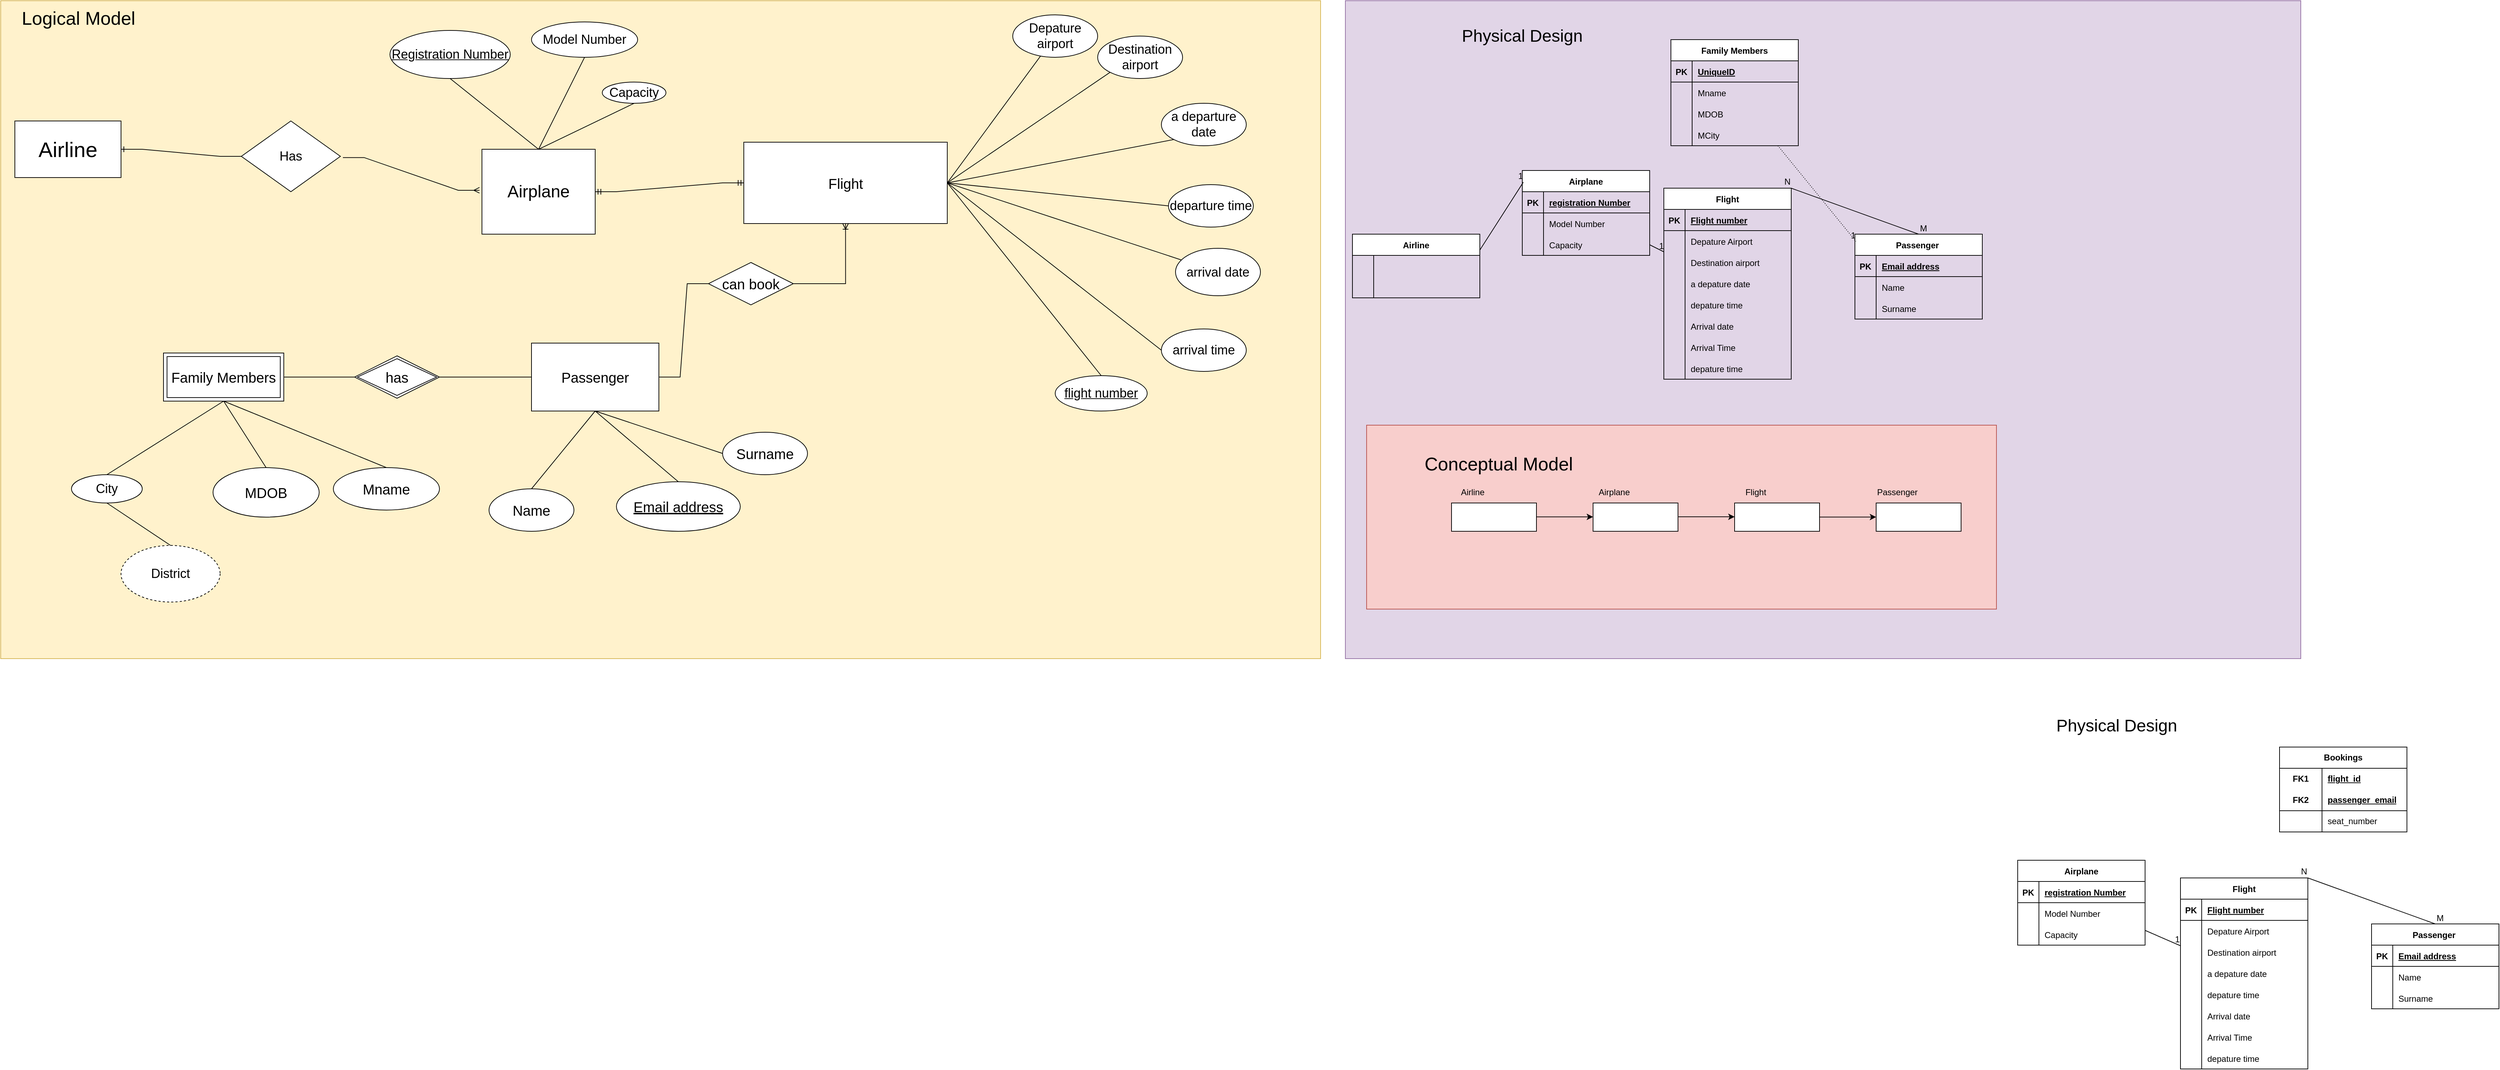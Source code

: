 <mxfile version="21.0.2" type="github">
  <diagram id="R2lEEEUBdFMjLlhIrx00" name="Page-1">
    <mxGraphModel dx="704" dy="385" grid="1" gridSize="10" guides="1" tooltips="1" connect="1" arrows="1" fold="1" page="1" pageScale="1" pageWidth="1920" pageHeight="1200" math="0" shadow="0" extFonts="Permanent Marker^https://fonts.googleapis.com/css?family=Permanent+Marker">
      <root>
        <mxCell id="0" />
        <mxCell id="1" parent="0" />
        <mxCell id="YYFFTjFDW-nmk14CRMUy-125" value="" style="rounded=0;whiteSpace=wrap;html=1;fillColor=#e1d5e7;strokeColor=#9673a6;" parent="1" vertex="1">
          <mxGeometry x="1920" y="20" width="1350" height="930" as="geometry" />
        </mxCell>
        <mxCell id="4C0YP1yC5MJ9k8y5jR9u-70" value="&amp;nbsp;" style="rounded=0;whiteSpace=wrap;html=1;fontSize=26;fillColor=#f8cecc;strokeColor=#b85450;movable=1;resizable=1;rotatable=1;deletable=1;editable=1;connectable=1;" parent="1" vertex="1">
          <mxGeometry x="1950" y="620" width="890" height="260" as="geometry" />
        </mxCell>
        <mxCell id="4C0YP1yC5MJ9k8y5jR9u-71" value="" style="rounded=0;whiteSpace=wrap;html=1;fontSize=26;fillColor=#fff2cc;strokeColor=#d6b656;movable=1;resizable=1;rotatable=1;deletable=1;editable=1;connectable=1;" parent="1" vertex="1">
          <mxGeometry x="20" y="20" width="1865" height="930" as="geometry" />
        </mxCell>
        <mxCell id="4C0YP1yC5MJ9k8y5jR9u-1" value="&lt;font style=&quot;font-size: 30px;&quot;&gt;Airline&lt;/font&gt;" style="whiteSpace=wrap;html=1;align=center;" parent="1" vertex="1">
          <mxGeometry x="40" y="190" width="150" height="80" as="geometry" />
        </mxCell>
        <mxCell id="4C0YP1yC5MJ9k8y5jR9u-2" value="&lt;font style=&quot;font-size: 24px;&quot;&gt;Airplane&lt;/font&gt;" style="whiteSpace=wrap;html=1;" parent="1" vertex="1">
          <mxGeometry x="700" y="230" width="160" height="120" as="geometry" />
        </mxCell>
        <mxCell id="4C0YP1yC5MJ9k8y5jR9u-4" value="&lt;font style=&quot;font-size: 18px;&quot;&gt;Has&lt;/font&gt;" style="shape=rhombus;perimeter=rhombusPerimeter;whiteSpace=wrap;html=1;align=center;strokeWidth=1;" parent="1" vertex="1">
          <mxGeometry x="360" y="190" width="140" height="100" as="geometry" />
        </mxCell>
        <mxCell id="4C0YP1yC5MJ9k8y5jR9u-6" value="" style="edgeStyle=entityRelationEdgeStyle;fontSize=12;html=1;endArrow=ERone;endFill=1;rounded=0;entryX=1;entryY=0.5;entryDx=0;entryDy=0;exitX=0;exitY=0.5;exitDx=0;exitDy=0;" parent="1" source="4C0YP1yC5MJ9k8y5jR9u-4" target="4C0YP1yC5MJ9k8y5jR9u-1" edge="1">
          <mxGeometry width="100" height="100" relative="1" as="geometry">
            <mxPoint x="160" y="250" as="sourcePoint" />
            <mxPoint x="205" y="230" as="targetPoint" />
          </mxGeometry>
        </mxCell>
        <mxCell id="4C0YP1yC5MJ9k8y5jR9u-12" value="" style="edgeStyle=entityRelationEdgeStyle;fontSize=12;html=1;endArrow=ERmany;rounded=0;entryX=-0.022;entryY=0.483;entryDx=0;entryDy=0;entryPerimeter=0;exitX=1.025;exitY=0.517;exitDx=0;exitDy=0;exitPerimeter=0;" parent="1" source="4C0YP1yC5MJ9k8y5jR9u-4" target="4C0YP1yC5MJ9k8y5jR9u-2" edge="1">
          <mxGeometry width="100" height="100" relative="1" as="geometry">
            <mxPoint x="340" y="220" as="sourcePoint" />
            <mxPoint x="330" y="230" as="targetPoint" />
          </mxGeometry>
        </mxCell>
        <mxCell id="4C0YP1yC5MJ9k8y5jR9u-13" value="Model Number" style="ellipse;whiteSpace=wrap;html=1;align=center;fontSize=18;" parent="1" vertex="1">
          <mxGeometry x="770" y="50" width="150" height="50" as="geometry" />
        </mxCell>
        <mxCell id="4C0YP1yC5MJ9k8y5jR9u-14" value="Capacity" style="ellipse;whiteSpace=wrap;html=1;align=center;fontSize=18;" parent="1" vertex="1">
          <mxGeometry x="870" y="135" width="90" height="30" as="geometry" />
        </mxCell>
        <mxCell id="4C0YP1yC5MJ9k8y5jR9u-15" value="Registration Number" style="ellipse;whiteSpace=wrap;html=1;align=center;fontStyle=4;fontSize=18;" parent="1" vertex="1">
          <mxGeometry x="570" y="62" width="170" height="68" as="geometry" />
        </mxCell>
        <mxCell id="4C0YP1yC5MJ9k8y5jR9u-23" value="&lt;div style=&quot;font-size: 20px;&quot;&gt;&lt;font style=&quot;font-size: 20px;&quot;&gt;Passenger&lt;/font&gt;&lt;/div&gt;" style="whiteSpace=wrap;html=1;align=center;" parent="1" vertex="1">
          <mxGeometry x="770" y="504" width="180" height="96" as="geometry" />
        </mxCell>
        <mxCell id="4C0YP1yC5MJ9k8y5jR9u-24" value="Name" style="ellipse;whiteSpace=wrap;html=1;fontSize=20;" parent="1" vertex="1">
          <mxGeometry x="710" y="710" width="120" height="60" as="geometry" />
        </mxCell>
        <mxCell id="4C0YP1yC5MJ9k8y5jR9u-26" value="Surname" style="ellipse;whiteSpace=wrap;html=1;fontSize=20;" parent="1" vertex="1">
          <mxGeometry x="1040" y="630" width="120" height="60" as="geometry" />
        </mxCell>
        <mxCell id="4C0YP1yC5MJ9k8y5jR9u-28" value="Email address" style="ellipse;whiteSpace=wrap;html=1;align=center;fontStyle=4;fontSize=20;" parent="1" vertex="1">
          <mxGeometry x="890" y="700" width="175" height="70" as="geometry" />
        </mxCell>
        <mxCell id="4C0YP1yC5MJ9k8y5jR9u-30" value="&lt;font style=&quot;font-size: 20px;&quot;&gt;Flight&lt;/font&gt;" style="whiteSpace=wrap;html=1;align=center;" parent="1" vertex="1">
          <mxGeometry x="1070" y="220" width="287.5" height="115" as="geometry" />
        </mxCell>
        <mxCell id="4C0YP1yC5MJ9k8y5jR9u-31" value="Depature airport" style="ellipse;whiteSpace=wrap;html=1;fontSize=18;" parent="1" vertex="1">
          <mxGeometry x="1450" y="40" width="120" height="60" as="geometry" />
        </mxCell>
        <mxCell id="4C0YP1yC5MJ9k8y5jR9u-33" value="&lt;div style=&quot;font-size: 18px;&quot;&gt;Destination airport&lt;/div&gt;" style="ellipse;whiteSpace=wrap;html=1;fontSize=18;" parent="1" vertex="1">
          <mxGeometry x="1570" y="70" width="120" height="60" as="geometry" />
        </mxCell>
        <mxCell id="4C0YP1yC5MJ9k8y5jR9u-38" value="a departure date" style="ellipse;whiteSpace=wrap;html=1;fontSize=18;" parent="1" vertex="1">
          <mxGeometry x="1660" y="165" width="120" height="60" as="geometry" />
        </mxCell>
        <mxCell id="4C0YP1yC5MJ9k8y5jR9u-41" value="departure time" style="ellipse;whiteSpace=wrap;html=1;fontSize=18;" parent="1" vertex="1">
          <mxGeometry x="1670" y="280" width="120" height="60" as="geometry" />
        </mxCell>
        <mxCell id="4C0YP1yC5MJ9k8y5jR9u-43" value="arrival date" style="ellipse;whiteSpace=wrap;html=1;fontSize=18;" parent="1" vertex="1">
          <mxGeometry x="1680" y="370" width="120" height="67" as="geometry" />
        </mxCell>
        <mxCell id="4C0YP1yC5MJ9k8y5jR9u-46" value="arrival time" style="ellipse;whiteSpace=wrap;html=1;fontSize=18;" parent="1" vertex="1">
          <mxGeometry x="1660" y="484" width="120" height="60" as="geometry" />
        </mxCell>
        <mxCell id="4C0YP1yC5MJ9k8y5jR9u-48" value="flight number" style="ellipse;whiteSpace=wrap;html=1;align=center;fontStyle=4;fontSize=18;" parent="1" vertex="1">
          <mxGeometry x="1510" y="550" width="130" height="50" as="geometry" />
        </mxCell>
        <mxCell id="4C0YP1yC5MJ9k8y5jR9u-51" value="" style="edgeStyle=entityRelationEdgeStyle;fontSize=12;html=1;endArrow=ERmandOne;startArrow=ERmandOne;rounded=0;exitX=1;exitY=0.5;exitDx=0;exitDy=0;entryX=0;entryY=0.5;entryDx=0;entryDy=0;" parent="1" source="4C0YP1yC5MJ9k8y5jR9u-2" target="4C0YP1yC5MJ9k8y5jR9u-30" edge="1">
          <mxGeometry width="100" height="100" relative="1" as="geometry">
            <mxPoint x="640" y="330" as="sourcePoint" />
            <mxPoint x="740" y="230" as="targetPoint" />
          </mxGeometry>
        </mxCell>
        <mxCell id="4C0YP1yC5MJ9k8y5jR9u-64" value="" style="edgeStyle=orthogonalEdgeStyle;rounded=0;orthogonalLoop=1;jettySize=auto;html=1;" parent="1" edge="1">
          <mxGeometry relative="1" as="geometry">
            <mxPoint x="2590" y="749.84" as="sourcePoint" />
            <mxPoint x="2670" y="749.84" as="targetPoint" />
          </mxGeometry>
        </mxCell>
        <mxCell id="4C0YP1yC5MJ9k8y5jR9u-65" value="Conceptual Model" style="text;html=1;strokeColor=none;fillColor=none;align=left;verticalAlign=middle;whiteSpace=wrap;rounded=0;fontSize=26;" parent="1" vertex="1">
          <mxGeometry x="2030" y="660" width="250" height="30" as="geometry" />
        </mxCell>
        <mxCell id="4C0YP1yC5MJ9k8y5jR9u-69" value="Logical Model" style="text;html=1;strokeColor=none;fillColor=none;align=center;verticalAlign=middle;whiteSpace=wrap;rounded=0;fontSize=26;" parent="1" vertex="1">
          <mxGeometry x="30" y="30" width="200" height="30" as="geometry" />
        </mxCell>
        <mxCell id="_yb1dioon_LLdfzWxbmb-1" value="" style="endArrow=none;html=1;rounded=0;fontSize=20;entryX=1;entryY=0.5;entryDx=0;entryDy=0;exitX=0;exitY=1;exitDx=0;exitDy=0;" parent="1" source="4C0YP1yC5MJ9k8y5jR9u-33" target="4C0YP1yC5MJ9k8y5jR9u-30" edge="1">
          <mxGeometry relative="1" as="geometry">
            <mxPoint x="1460" y="160" as="sourcePoint" />
            <mxPoint x="1620" y="160" as="targetPoint" />
          </mxGeometry>
        </mxCell>
        <mxCell id="_yb1dioon_LLdfzWxbmb-2" value="" style="endArrow=none;html=1;rounded=0;fontSize=20;exitX=1;exitY=0.5;exitDx=0;exitDy=0;" parent="1" source="4C0YP1yC5MJ9k8y5jR9u-30" target="4C0YP1yC5MJ9k8y5jR9u-31" edge="1">
          <mxGeometry relative="1" as="geometry">
            <mxPoint x="1213.75" y="60" as="sourcePoint" />
            <mxPoint x="1213.75" y="60" as="targetPoint" />
          </mxGeometry>
        </mxCell>
        <mxCell id="_yb1dioon_LLdfzWxbmb-3" value="" style="endArrow=none;html=1;rounded=0;fontSize=20;entryX=0;entryY=1;entryDx=0;entryDy=0;exitX=1;exitY=0.5;exitDx=0;exitDy=0;" parent="1" source="4C0YP1yC5MJ9k8y5jR9u-30" target="4C0YP1yC5MJ9k8y5jR9u-38" edge="1">
          <mxGeometry relative="1" as="geometry">
            <mxPoint x="1350" y="290" as="sourcePoint" />
            <mxPoint x="1510" y="290" as="targetPoint" />
          </mxGeometry>
        </mxCell>
        <mxCell id="_yb1dioon_LLdfzWxbmb-4" value="" style="endArrow=none;html=1;rounded=0;fontSize=20;exitX=1;exitY=0.5;exitDx=0;exitDy=0;" parent="1" source="4C0YP1yC5MJ9k8y5jR9u-30" target="4C0YP1yC5MJ9k8y5jR9u-43" edge="1">
          <mxGeometry relative="1" as="geometry">
            <mxPoint x="1480" y="300" as="sourcePoint" />
            <mxPoint x="1640" y="300" as="targetPoint" />
          </mxGeometry>
        </mxCell>
        <mxCell id="_yb1dioon_LLdfzWxbmb-5" value="" style="endArrow=none;html=1;rounded=0;fontSize=20;entryX=0;entryY=0.5;entryDx=0;entryDy=0;exitX=1;exitY=0.5;exitDx=0;exitDy=0;" parent="1" source="4C0YP1yC5MJ9k8y5jR9u-30" target="4C0YP1yC5MJ9k8y5jR9u-41" edge="1">
          <mxGeometry relative="1" as="geometry">
            <mxPoint x="1370" y="300.0" as="sourcePoint" />
            <mxPoint x="1530" y="300.0" as="targetPoint" />
          </mxGeometry>
        </mxCell>
        <mxCell id="_yb1dioon_LLdfzWxbmb-6" value="" style="endArrow=none;html=1;rounded=0;fontSize=20;entryX=0;entryY=0.5;entryDx=0;entryDy=0;exitX=1;exitY=0.5;exitDx=0;exitDy=0;" parent="1" source="4C0YP1yC5MJ9k8y5jR9u-30" target="4C0YP1yC5MJ9k8y5jR9u-46" edge="1">
          <mxGeometry relative="1" as="geometry">
            <mxPoint x="1410" y="424" as="sourcePoint" />
            <mxPoint x="1570" y="424" as="targetPoint" />
          </mxGeometry>
        </mxCell>
        <mxCell id="_yb1dioon_LLdfzWxbmb-8" value="" style="endArrow=none;html=1;rounded=0;fontSize=20;entryX=0.5;entryY=0;entryDx=0;entryDy=0;exitX=1;exitY=0.5;exitDx=0;exitDy=0;" parent="1" source="4C0YP1yC5MJ9k8y5jR9u-30" target="4C0YP1yC5MJ9k8y5jR9u-48" edge="1">
          <mxGeometry relative="1" as="geometry">
            <mxPoint x="1220" y="360" as="sourcePoint" />
            <mxPoint x="1430" y="430" as="targetPoint" />
          </mxGeometry>
        </mxCell>
        <mxCell id="_yb1dioon_LLdfzWxbmb-9" value="can book" style="shape=rhombus;perimeter=rhombusPerimeter;whiteSpace=wrap;html=1;align=center;strokeWidth=1;fontSize=20;" parent="1" vertex="1">
          <mxGeometry x="1020" y="390" width="120" height="60" as="geometry" />
        </mxCell>
        <mxCell id="_yb1dioon_LLdfzWxbmb-10" value="" style="edgeStyle=entityRelationEdgeStyle;fontSize=12;html=1;endArrow=none;rounded=0;exitX=1;exitY=0.5;exitDx=0;exitDy=0;entryX=0;entryY=0.5;entryDx=0;entryDy=0;" parent="1" source="4C0YP1yC5MJ9k8y5jR9u-23" target="_yb1dioon_LLdfzWxbmb-9" edge="1">
          <mxGeometry width="100" height="100" relative="1" as="geometry">
            <mxPoint x="950" y="552" as="sourcePoint" />
            <mxPoint x="1213.75" y="335" as="targetPoint" />
          </mxGeometry>
        </mxCell>
        <mxCell id="_yb1dioon_LLdfzWxbmb-11" value="" style="endArrow=none;html=1;rounded=0;fontSize=20;exitX=0.5;exitY=1;exitDx=0;exitDy=0;entryX=0;entryY=0.5;entryDx=0;entryDy=0;" parent="1" source="4C0YP1yC5MJ9k8y5jR9u-23" target="4C0YP1yC5MJ9k8y5jR9u-26" edge="1">
          <mxGeometry relative="1" as="geometry">
            <mxPoint x="820" y="630" as="sourcePoint" />
            <mxPoint x="980" y="630" as="targetPoint" />
          </mxGeometry>
        </mxCell>
        <mxCell id="_yb1dioon_LLdfzWxbmb-12" value="" style="endArrow=none;html=1;rounded=0;fontSize=20;exitX=0.5;exitY=1;exitDx=0;exitDy=0;entryX=0.5;entryY=0;entryDx=0;entryDy=0;" parent="1" source="4C0YP1yC5MJ9k8y5jR9u-23" target="4C0YP1yC5MJ9k8y5jR9u-28" edge="1">
          <mxGeometry relative="1" as="geometry">
            <mxPoint x="810" y="650" as="sourcePoint" />
            <mxPoint x="970" y="650" as="targetPoint" />
          </mxGeometry>
        </mxCell>
        <mxCell id="_yb1dioon_LLdfzWxbmb-13" value="" style="endArrow=none;html=1;rounded=0;fontSize=20;entryX=0.5;entryY=1;entryDx=0;entryDy=0;exitX=0.5;exitY=0;exitDx=0;exitDy=0;" parent="1" source="4C0YP1yC5MJ9k8y5jR9u-24" target="4C0YP1yC5MJ9k8y5jR9u-23" edge="1">
          <mxGeometry relative="1" as="geometry">
            <mxPoint x="680" y="570" as="sourcePoint" />
            <mxPoint x="840" y="570" as="targetPoint" />
          </mxGeometry>
        </mxCell>
        <mxCell id="_yb1dioon_LLdfzWxbmb-15" value="" style="endArrow=none;html=1;rounded=0;fontSize=20;exitX=0.5;exitY=0;exitDx=0;exitDy=0;entryX=0.5;entryY=1;entryDx=0;entryDy=0;" parent="1" source="4C0YP1yC5MJ9k8y5jR9u-2" target="4C0YP1yC5MJ9k8y5jR9u-13" edge="1">
          <mxGeometry relative="1" as="geometry">
            <mxPoint x="650" y="180" as="sourcePoint" />
            <mxPoint x="810" y="180" as="targetPoint" />
          </mxGeometry>
        </mxCell>
        <mxCell id="_yb1dioon_LLdfzWxbmb-17" value="" style="endArrow=none;html=1;rounded=0;fontSize=20;exitX=0.5;exitY=1;exitDx=0;exitDy=0;entryX=0.5;entryY=0;entryDx=0;entryDy=0;" parent="1" source="4C0YP1yC5MJ9k8y5jR9u-15" target="4C0YP1yC5MJ9k8y5jR9u-2" edge="1">
          <mxGeometry relative="1" as="geometry">
            <mxPoint x="630" y="210" as="sourcePoint" />
            <mxPoint x="790" y="210" as="targetPoint" />
          </mxGeometry>
        </mxCell>
        <mxCell id="_yb1dioon_LLdfzWxbmb-18" value="" style="endArrow=none;html=1;rounded=0;fontSize=20;entryX=0.5;entryY=0;entryDx=0;entryDy=0;exitX=0.5;exitY=1;exitDx=0;exitDy=0;" parent="1" source="4C0YP1yC5MJ9k8y5jR9u-14" target="4C0YP1yC5MJ9k8y5jR9u-2" edge="1">
          <mxGeometry relative="1" as="geometry">
            <mxPoint x="650" y="330" as="sourcePoint" />
            <mxPoint x="810" y="330" as="targetPoint" />
          </mxGeometry>
        </mxCell>
        <mxCell id="_yb1dioon_LLdfzWxbmb-24" value="" style="edgeStyle=orthogonalEdgeStyle;fontSize=12;html=1;endArrow=ERoneToMany;rounded=0;exitX=1;exitY=0.5;exitDx=0;exitDy=0;jumpSize=6;entryX=0.5;entryY=1;entryDx=0;entryDy=0;" parent="1" source="_yb1dioon_LLdfzWxbmb-9" target="4C0YP1yC5MJ9k8y5jR9u-30" edge="1">
          <mxGeometry width="100" height="100" relative="1" as="geometry">
            <mxPoint x="1090" y="510" as="sourcePoint" />
            <mxPoint x="1220" y="370" as="targetPoint" />
          </mxGeometry>
        </mxCell>
        <mxCell id="_yb1dioon_LLdfzWxbmb-28" value="&lt;div&gt;has&lt;/div&gt;" style="shape=rhombus;double=1;perimeter=rhombusPerimeter;whiteSpace=wrap;html=1;align=center;strokeWidth=1;fontSize=20;" parent="1" vertex="1">
          <mxGeometry x="520" y="522" width="120" height="60" as="geometry" />
        </mxCell>
        <mxCell id="_yb1dioon_LLdfzWxbmb-29" value="" style="endArrow=none;html=1;rounded=0;fontSize=20;jumpSize=6;exitX=1;exitY=0.5;exitDx=0;exitDy=0;entryX=0;entryY=0.5;entryDx=0;entryDy=0;" parent="1" source="_yb1dioon_LLdfzWxbmb-28" target="4C0YP1yC5MJ9k8y5jR9u-23" edge="1">
          <mxGeometry relative="1" as="geometry">
            <mxPoint x="610" y="550" as="sourcePoint" />
            <mxPoint x="730" y="560" as="targetPoint" />
          </mxGeometry>
        </mxCell>
        <mxCell id="_yb1dioon_LLdfzWxbmb-30" value="Family Members" style="shape=ext;margin=3;double=1;whiteSpace=wrap;html=1;align=center;strokeWidth=1;fontSize=20;" parent="1" vertex="1">
          <mxGeometry x="250" y="518" width="170" height="68" as="geometry" />
        </mxCell>
        <mxCell id="_yb1dioon_LLdfzWxbmb-32" value="" style="endArrow=none;html=1;rounded=0;fontSize=20;jumpSize=6;entryX=0;entryY=0.5;entryDx=0;entryDy=0;" parent="1" source="_yb1dioon_LLdfzWxbmb-30" target="_yb1dioon_LLdfzWxbmb-28" edge="1">
          <mxGeometry relative="1" as="geometry">
            <mxPoint x="390" y="552" as="sourcePoint" />
            <mxPoint x="550" y="552" as="targetPoint" />
          </mxGeometry>
        </mxCell>
        <mxCell id="_yb1dioon_LLdfzWxbmb-33" value="Mname" style="ellipse;whiteSpace=wrap;html=1;align=center;strokeWidth=1;fontSize=20;" parent="1" vertex="1">
          <mxGeometry x="490" y="680" width="150" height="60" as="geometry" />
        </mxCell>
        <mxCell id="_yb1dioon_LLdfzWxbmb-34" value="" style="endArrow=none;html=1;rounded=0;fontSize=20;jumpSize=6;exitX=0.5;exitY=1;exitDx=0;exitDy=0;entryX=0.5;entryY=0;entryDx=0;entryDy=0;" parent="1" source="_yb1dioon_LLdfzWxbmb-30" target="_yb1dioon_LLdfzWxbmb-33" edge="1">
          <mxGeometry relative="1" as="geometry">
            <mxPoint x="370" y="630" as="sourcePoint" />
            <mxPoint x="530" y="630" as="targetPoint" />
          </mxGeometry>
        </mxCell>
        <mxCell id="_yb1dioon_LLdfzWxbmb-37" value="" style="endArrow=none;html=1;rounded=0;fontSize=20;jumpSize=6;exitX=0.5;exitY=1;exitDx=0;exitDy=0;entryX=0.5;entryY=0;entryDx=0;entryDy=0;" parent="1" source="_yb1dioon_LLdfzWxbmb-30" target="_yb1dioon_LLdfzWxbmb-38" edge="1">
          <mxGeometry relative="1" as="geometry">
            <mxPoint x="260" y="750" as="sourcePoint" />
            <mxPoint x="360" y="710" as="targetPoint" />
          </mxGeometry>
        </mxCell>
        <mxCell id="_yb1dioon_LLdfzWxbmb-38" value="MDOB" style="ellipse;whiteSpace=wrap;html=1;align=center;strokeWidth=1;fontSize=20;" parent="1" vertex="1">
          <mxGeometry x="320" y="680" width="150" height="70" as="geometry" />
        </mxCell>
        <mxCell id="_yb1dioon_LLdfzWxbmb-42" value="" style="endArrow=none;html=1;rounded=0;fontSize=18;jumpSize=6;exitX=0.5;exitY=0;exitDx=0;exitDy=0;entryX=0.5;entryY=1;entryDx=0;entryDy=0;" parent="1" source="6B-tQCZ9Ji5Hc4YP1xE_-3" target="_yb1dioon_LLdfzWxbmb-30" edge="1">
          <mxGeometry relative="1" as="geometry">
            <mxPoint x="210" y="685" as="sourcePoint" />
            <mxPoint x="380" y="620" as="targetPoint" />
          </mxGeometry>
        </mxCell>
        <mxCell id="6B-tQCZ9Ji5Hc4YP1xE_-2" value="District" style="ellipse;whiteSpace=wrap;html=1;align=center;dashed=1;fontSize=18;" parent="1" vertex="1">
          <mxGeometry x="190" y="790" width="140" height="80" as="geometry" />
        </mxCell>
        <mxCell id="6B-tQCZ9Ji5Hc4YP1xE_-3" value="&lt;div&gt;City&lt;/div&gt;" style="ellipse;whiteSpace=wrap;html=1;align=center;fontSize=18;" parent="1" vertex="1">
          <mxGeometry x="120" y="690" width="100" height="40" as="geometry" />
        </mxCell>
        <mxCell id="6B-tQCZ9Ji5Hc4YP1xE_-4" value="" style="endArrow=none;html=1;rounded=0;fontSize=18;entryX=0.5;entryY=0;entryDx=0;entryDy=0;exitX=0.5;exitY=1;exitDx=0;exitDy=0;" parent="1" source="6B-tQCZ9Ji5Hc4YP1xE_-3" target="6B-tQCZ9Ji5Hc4YP1xE_-2" edge="1">
          <mxGeometry relative="1" as="geometry">
            <mxPoint x="200" y="700" as="sourcePoint" />
            <mxPoint x="360" y="700" as="targetPoint" />
          </mxGeometry>
        </mxCell>
        <mxCell id="YYFFTjFDW-nmk14CRMUy-4" value="Airplane" style="shape=table;startSize=30;container=1;collapsible=1;childLayout=tableLayout;fixedRows=1;rowLines=0;fontStyle=1;align=center;resizeLast=1;" parent="1" vertex="1">
          <mxGeometry x="2170" y="260" width="180" height="120" as="geometry" />
        </mxCell>
        <mxCell id="YYFFTjFDW-nmk14CRMUy-5" value="" style="shape=tableRow;horizontal=0;startSize=0;swimlaneHead=0;swimlaneBody=0;fillColor=none;collapsible=0;dropTarget=0;points=[[0,0.5],[1,0.5]];portConstraint=eastwest;top=0;left=0;right=0;bottom=1;" parent="YYFFTjFDW-nmk14CRMUy-4" vertex="1">
          <mxGeometry y="30" width="180" height="30" as="geometry" />
        </mxCell>
        <mxCell id="YYFFTjFDW-nmk14CRMUy-6" value="PK" style="shape=partialRectangle;connectable=0;fillColor=none;top=0;left=0;bottom=0;right=0;fontStyle=1;overflow=hidden;" parent="YYFFTjFDW-nmk14CRMUy-5" vertex="1">
          <mxGeometry width="30" height="30" as="geometry">
            <mxRectangle width="30" height="30" as="alternateBounds" />
          </mxGeometry>
        </mxCell>
        <mxCell id="YYFFTjFDW-nmk14CRMUy-7" value="registration Number" style="shape=partialRectangle;connectable=0;fillColor=none;top=0;left=0;bottom=0;right=0;align=left;spacingLeft=6;fontStyle=5;overflow=hidden;" parent="YYFFTjFDW-nmk14CRMUy-5" vertex="1">
          <mxGeometry x="30" width="150" height="30" as="geometry">
            <mxRectangle width="150" height="30" as="alternateBounds" />
          </mxGeometry>
        </mxCell>
        <mxCell id="YYFFTjFDW-nmk14CRMUy-8" value="" style="shape=tableRow;horizontal=0;startSize=0;swimlaneHead=0;swimlaneBody=0;fillColor=none;collapsible=0;dropTarget=0;points=[[0,0.5],[1,0.5]];portConstraint=eastwest;top=0;left=0;right=0;bottom=0;" parent="YYFFTjFDW-nmk14CRMUy-4" vertex="1">
          <mxGeometry y="60" width="180" height="30" as="geometry" />
        </mxCell>
        <mxCell id="YYFFTjFDW-nmk14CRMUy-9" value="" style="shape=partialRectangle;connectable=0;fillColor=none;top=0;left=0;bottom=0;right=0;editable=1;overflow=hidden;" parent="YYFFTjFDW-nmk14CRMUy-8" vertex="1">
          <mxGeometry width="30" height="30" as="geometry">
            <mxRectangle width="30" height="30" as="alternateBounds" />
          </mxGeometry>
        </mxCell>
        <mxCell id="YYFFTjFDW-nmk14CRMUy-10" value="Model Number" style="shape=partialRectangle;connectable=0;fillColor=none;top=0;left=0;bottom=0;right=0;align=left;spacingLeft=6;overflow=hidden;" parent="YYFFTjFDW-nmk14CRMUy-8" vertex="1">
          <mxGeometry x="30" width="150" height="30" as="geometry">
            <mxRectangle width="150" height="30" as="alternateBounds" />
          </mxGeometry>
        </mxCell>
        <mxCell id="YYFFTjFDW-nmk14CRMUy-11" value="" style="shape=tableRow;horizontal=0;startSize=0;swimlaneHead=0;swimlaneBody=0;fillColor=none;collapsible=0;dropTarget=0;points=[[0,0.5],[1,0.5]];portConstraint=eastwest;top=0;left=0;right=0;bottom=0;" parent="YYFFTjFDW-nmk14CRMUy-4" vertex="1">
          <mxGeometry y="90" width="180" height="30" as="geometry" />
        </mxCell>
        <mxCell id="YYFFTjFDW-nmk14CRMUy-12" value="" style="shape=partialRectangle;connectable=0;fillColor=none;top=0;left=0;bottom=0;right=0;editable=1;overflow=hidden;" parent="YYFFTjFDW-nmk14CRMUy-11" vertex="1">
          <mxGeometry width="30" height="30" as="geometry">
            <mxRectangle width="30" height="30" as="alternateBounds" />
          </mxGeometry>
        </mxCell>
        <mxCell id="YYFFTjFDW-nmk14CRMUy-13" value="Capacity" style="shape=partialRectangle;connectable=0;fillColor=none;top=0;left=0;bottom=0;right=0;align=left;spacingLeft=6;overflow=hidden;" parent="YYFFTjFDW-nmk14CRMUy-11" vertex="1">
          <mxGeometry x="30" width="150" height="30" as="geometry">
            <mxRectangle width="150" height="30" as="alternateBounds" />
          </mxGeometry>
        </mxCell>
        <mxCell id="YYFFTjFDW-nmk14CRMUy-17" value="Flight" style="shape=table;startSize=30;container=1;collapsible=1;childLayout=tableLayout;fixedRows=1;rowLines=0;fontStyle=1;align=center;resizeLast=1;" parent="1" vertex="1">
          <mxGeometry x="2370" y="285" width="180" height="270" as="geometry" />
        </mxCell>
        <mxCell id="YYFFTjFDW-nmk14CRMUy-18" value="" style="shape=tableRow;horizontal=0;startSize=0;swimlaneHead=0;swimlaneBody=0;fillColor=none;collapsible=0;dropTarget=0;points=[[0,0.5],[1,0.5]];portConstraint=eastwest;top=0;left=0;right=0;bottom=1;" parent="YYFFTjFDW-nmk14CRMUy-17" vertex="1">
          <mxGeometry y="30" width="180" height="30" as="geometry" />
        </mxCell>
        <mxCell id="YYFFTjFDW-nmk14CRMUy-19" value="PK" style="shape=partialRectangle;connectable=0;fillColor=none;top=0;left=0;bottom=0;right=0;fontStyle=1;overflow=hidden;" parent="YYFFTjFDW-nmk14CRMUy-18" vertex="1">
          <mxGeometry width="30" height="30" as="geometry">
            <mxRectangle width="30" height="30" as="alternateBounds" />
          </mxGeometry>
        </mxCell>
        <mxCell id="YYFFTjFDW-nmk14CRMUy-20" value="Flight number" style="shape=partialRectangle;connectable=0;fillColor=none;top=0;left=0;bottom=0;right=0;align=left;spacingLeft=6;fontStyle=5;overflow=hidden;" parent="YYFFTjFDW-nmk14CRMUy-18" vertex="1">
          <mxGeometry x="30" width="150" height="30" as="geometry">
            <mxRectangle width="150" height="30" as="alternateBounds" />
          </mxGeometry>
        </mxCell>
        <mxCell id="YYFFTjFDW-nmk14CRMUy-21" value="" style="shape=tableRow;horizontal=0;startSize=0;swimlaneHead=0;swimlaneBody=0;fillColor=none;collapsible=0;dropTarget=0;points=[[0,0.5],[1,0.5]];portConstraint=eastwest;top=0;left=0;right=0;bottom=0;" parent="YYFFTjFDW-nmk14CRMUy-17" vertex="1">
          <mxGeometry y="60" width="180" height="30" as="geometry" />
        </mxCell>
        <mxCell id="YYFFTjFDW-nmk14CRMUy-22" value="" style="shape=partialRectangle;connectable=0;fillColor=none;top=0;left=0;bottom=0;right=0;editable=1;overflow=hidden;" parent="YYFFTjFDW-nmk14CRMUy-21" vertex="1">
          <mxGeometry width="30" height="30" as="geometry">
            <mxRectangle width="30" height="30" as="alternateBounds" />
          </mxGeometry>
        </mxCell>
        <mxCell id="YYFFTjFDW-nmk14CRMUy-23" value="Depature Airport" style="shape=partialRectangle;connectable=0;fillColor=none;top=0;left=0;bottom=0;right=0;align=left;spacingLeft=6;overflow=hidden;" parent="YYFFTjFDW-nmk14CRMUy-21" vertex="1">
          <mxGeometry x="30" width="150" height="30" as="geometry">
            <mxRectangle width="150" height="30" as="alternateBounds" />
          </mxGeometry>
        </mxCell>
        <mxCell id="YYFFTjFDW-nmk14CRMUy-24" value="" style="shape=tableRow;horizontal=0;startSize=0;swimlaneHead=0;swimlaneBody=0;fillColor=none;collapsible=0;dropTarget=0;points=[[0,0.5],[1,0.5]];portConstraint=eastwest;top=0;left=0;right=0;bottom=0;" parent="YYFFTjFDW-nmk14CRMUy-17" vertex="1">
          <mxGeometry y="90" width="180" height="30" as="geometry" />
        </mxCell>
        <mxCell id="YYFFTjFDW-nmk14CRMUy-25" value="" style="shape=partialRectangle;connectable=0;fillColor=none;top=0;left=0;bottom=0;right=0;editable=1;overflow=hidden;" parent="YYFFTjFDW-nmk14CRMUy-24" vertex="1">
          <mxGeometry width="30" height="30" as="geometry">
            <mxRectangle width="30" height="30" as="alternateBounds" />
          </mxGeometry>
        </mxCell>
        <mxCell id="YYFFTjFDW-nmk14CRMUy-26" value="Destination airport" style="shape=partialRectangle;connectable=0;fillColor=none;top=0;left=0;bottom=0;right=0;align=left;spacingLeft=6;overflow=hidden;" parent="YYFFTjFDW-nmk14CRMUy-24" vertex="1">
          <mxGeometry x="30" width="150" height="30" as="geometry">
            <mxRectangle width="150" height="30" as="alternateBounds" />
          </mxGeometry>
        </mxCell>
        <mxCell id="YYFFTjFDW-nmk14CRMUy-27" value="" style="shape=tableRow;horizontal=0;startSize=0;swimlaneHead=0;swimlaneBody=0;fillColor=none;collapsible=0;dropTarget=0;points=[[0,0.5],[1,0.5]];portConstraint=eastwest;top=0;left=0;right=0;bottom=0;" parent="YYFFTjFDW-nmk14CRMUy-17" vertex="1">
          <mxGeometry y="120" width="180" height="30" as="geometry" />
        </mxCell>
        <mxCell id="YYFFTjFDW-nmk14CRMUy-28" value="" style="shape=partialRectangle;connectable=0;fillColor=none;top=0;left=0;bottom=0;right=0;editable=1;overflow=hidden;" parent="YYFFTjFDW-nmk14CRMUy-27" vertex="1">
          <mxGeometry width="30" height="30" as="geometry">
            <mxRectangle width="30" height="30" as="alternateBounds" />
          </mxGeometry>
        </mxCell>
        <mxCell id="YYFFTjFDW-nmk14CRMUy-29" value="a depature date" style="shape=partialRectangle;connectable=0;fillColor=none;top=0;left=0;bottom=0;right=0;align=left;spacingLeft=6;overflow=hidden;" parent="YYFFTjFDW-nmk14CRMUy-27" vertex="1">
          <mxGeometry x="30" width="150" height="30" as="geometry">
            <mxRectangle width="150" height="30" as="alternateBounds" />
          </mxGeometry>
        </mxCell>
        <mxCell id="YYFFTjFDW-nmk14CRMUy-82" value="" style="shape=tableRow;horizontal=0;startSize=0;swimlaneHead=0;swimlaneBody=0;fillColor=none;collapsible=0;dropTarget=0;points=[[0,0.5],[1,0.5]];portConstraint=eastwest;top=0;left=0;right=0;bottom=0;" parent="YYFFTjFDW-nmk14CRMUy-17" vertex="1">
          <mxGeometry y="150" width="180" height="30" as="geometry" />
        </mxCell>
        <mxCell id="YYFFTjFDW-nmk14CRMUy-83" value="" style="shape=partialRectangle;connectable=0;fillColor=none;top=0;left=0;bottom=0;right=0;editable=1;overflow=hidden;" parent="YYFFTjFDW-nmk14CRMUy-82" vertex="1">
          <mxGeometry width="30" height="30" as="geometry">
            <mxRectangle width="30" height="30" as="alternateBounds" />
          </mxGeometry>
        </mxCell>
        <mxCell id="YYFFTjFDW-nmk14CRMUy-84" value="depature time" style="shape=partialRectangle;connectable=0;fillColor=none;top=0;left=0;bottom=0;right=0;align=left;spacingLeft=6;overflow=hidden;" parent="YYFFTjFDW-nmk14CRMUy-82" vertex="1">
          <mxGeometry x="30" width="150" height="30" as="geometry">
            <mxRectangle width="150" height="30" as="alternateBounds" />
          </mxGeometry>
        </mxCell>
        <mxCell id="YYFFTjFDW-nmk14CRMUy-101" value="" style="shape=tableRow;horizontal=0;startSize=0;swimlaneHead=0;swimlaneBody=0;fillColor=none;collapsible=0;dropTarget=0;points=[[0,0.5],[1,0.5]];portConstraint=eastwest;top=0;left=0;right=0;bottom=0;" parent="YYFFTjFDW-nmk14CRMUy-17" vertex="1">
          <mxGeometry y="180" width="180" height="30" as="geometry" />
        </mxCell>
        <mxCell id="YYFFTjFDW-nmk14CRMUy-102" value="" style="shape=partialRectangle;connectable=0;fillColor=none;top=0;left=0;bottom=0;right=0;editable=1;overflow=hidden;" parent="YYFFTjFDW-nmk14CRMUy-101" vertex="1">
          <mxGeometry width="30" height="30" as="geometry">
            <mxRectangle width="30" height="30" as="alternateBounds" />
          </mxGeometry>
        </mxCell>
        <mxCell id="YYFFTjFDW-nmk14CRMUy-103" value="Arrival date" style="shape=partialRectangle;connectable=0;fillColor=none;top=0;left=0;bottom=0;right=0;align=left;spacingLeft=6;overflow=hidden;" parent="YYFFTjFDW-nmk14CRMUy-101" vertex="1">
          <mxGeometry x="30" width="150" height="30" as="geometry">
            <mxRectangle width="150" height="30" as="alternateBounds" />
          </mxGeometry>
        </mxCell>
        <mxCell id="YYFFTjFDW-nmk14CRMUy-104" value="" style="shape=tableRow;horizontal=0;startSize=0;swimlaneHead=0;swimlaneBody=0;fillColor=none;collapsible=0;dropTarget=0;points=[[0,0.5],[1,0.5]];portConstraint=eastwest;top=0;left=0;right=0;bottom=0;" parent="YYFFTjFDW-nmk14CRMUy-17" vertex="1">
          <mxGeometry y="210" width="180" height="30" as="geometry" />
        </mxCell>
        <mxCell id="YYFFTjFDW-nmk14CRMUy-105" value="" style="shape=partialRectangle;connectable=0;fillColor=none;top=0;left=0;bottom=0;right=0;editable=1;overflow=hidden;" parent="YYFFTjFDW-nmk14CRMUy-104" vertex="1">
          <mxGeometry width="30" height="30" as="geometry">
            <mxRectangle width="30" height="30" as="alternateBounds" />
          </mxGeometry>
        </mxCell>
        <mxCell id="YYFFTjFDW-nmk14CRMUy-106" value="Arrival Time " style="shape=partialRectangle;connectable=0;fillColor=none;top=0;left=0;bottom=0;right=0;align=left;spacingLeft=6;overflow=hidden;" parent="YYFFTjFDW-nmk14CRMUy-104" vertex="1">
          <mxGeometry x="30" width="150" height="30" as="geometry">
            <mxRectangle width="150" height="30" as="alternateBounds" />
          </mxGeometry>
        </mxCell>
        <mxCell id="YYFFTjFDW-nmk14CRMUy-107" value="" style="shape=tableRow;horizontal=0;startSize=0;swimlaneHead=0;swimlaneBody=0;fillColor=none;collapsible=0;dropTarget=0;points=[[0,0.5],[1,0.5]];portConstraint=eastwest;top=0;left=0;right=0;bottom=0;" parent="YYFFTjFDW-nmk14CRMUy-17" vertex="1">
          <mxGeometry y="240" width="180" height="30" as="geometry" />
        </mxCell>
        <mxCell id="YYFFTjFDW-nmk14CRMUy-108" value="" style="shape=partialRectangle;connectable=0;fillColor=none;top=0;left=0;bottom=0;right=0;editable=1;overflow=hidden;" parent="YYFFTjFDW-nmk14CRMUy-107" vertex="1">
          <mxGeometry width="30" height="30" as="geometry">
            <mxRectangle width="30" height="30" as="alternateBounds" />
          </mxGeometry>
        </mxCell>
        <mxCell id="YYFFTjFDW-nmk14CRMUy-109" value="depature time" style="shape=partialRectangle;connectable=0;fillColor=none;top=0;left=0;bottom=0;right=0;align=left;spacingLeft=6;overflow=hidden;" parent="YYFFTjFDW-nmk14CRMUy-107" vertex="1">
          <mxGeometry x="30" width="150" height="30" as="geometry">
            <mxRectangle width="150" height="30" as="alternateBounds" />
          </mxGeometry>
        </mxCell>
        <mxCell id="YYFFTjFDW-nmk14CRMUy-30" value="Passenger  " style="shape=table;startSize=30;container=1;collapsible=1;childLayout=tableLayout;fixedRows=1;rowLines=0;fontStyle=1;align=center;resizeLast=1;" parent="1" vertex="1">
          <mxGeometry x="2640" y="350" width="180" height="120" as="geometry" />
        </mxCell>
        <mxCell id="YYFFTjFDW-nmk14CRMUy-31" value="" style="shape=tableRow;horizontal=0;startSize=0;swimlaneHead=0;swimlaneBody=0;fillColor=none;collapsible=0;dropTarget=0;points=[[0,0.5],[1,0.5]];portConstraint=eastwest;top=0;left=0;right=0;bottom=1;" parent="YYFFTjFDW-nmk14CRMUy-30" vertex="1">
          <mxGeometry y="30" width="180" height="30" as="geometry" />
        </mxCell>
        <mxCell id="YYFFTjFDW-nmk14CRMUy-32" value="PK" style="shape=partialRectangle;connectable=0;fillColor=none;top=0;left=0;bottom=0;right=0;fontStyle=1;overflow=hidden;" parent="YYFFTjFDW-nmk14CRMUy-31" vertex="1">
          <mxGeometry width="30" height="30" as="geometry">
            <mxRectangle width="30" height="30" as="alternateBounds" />
          </mxGeometry>
        </mxCell>
        <mxCell id="YYFFTjFDW-nmk14CRMUy-33" value="Email address" style="shape=partialRectangle;connectable=0;fillColor=none;top=0;left=0;bottom=0;right=0;align=left;spacingLeft=6;fontStyle=5;overflow=hidden;" parent="YYFFTjFDW-nmk14CRMUy-31" vertex="1">
          <mxGeometry x="30" width="150" height="30" as="geometry">
            <mxRectangle width="150" height="30" as="alternateBounds" />
          </mxGeometry>
        </mxCell>
        <mxCell id="YYFFTjFDW-nmk14CRMUy-34" value="" style="shape=tableRow;horizontal=0;startSize=0;swimlaneHead=0;swimlaneBody=0;fillColor=none;collapsible=0;dropTarget=0;points=[[0,0.5],[1,0.5]];portConstraint=eastwest;top=0;left=0;right=0;bottom=0;" parent="YYFFTjFDW-nmk14CRMUy-30" vertex="1">
          <mxGeometry y="60" width="180" height="30" as="geometry" />
        </mxCell>
        <mxCell id="YYFFTjFDW-nmk14CRMUy-35" value="" style="shape=partialRectangle;connectable=0;fillColor=none;top=0;left=0;bottom=0;right=0;editable=1;overflow=hidden;" parent="YYFFTjFDW-nmk14CRMUy-34" vertex="1">
          <mxGeometry width="30" height="30" as="geometry">
            <mxRectangle width="30" height="30" as="alternateBounds" />
          </mxGeometry>
        </mxCell>
        <mxCell id="YYFFTjFDW-nmk14CRMUy-36" value="Name" style="shape=partialRectangle;connectable=0;fillColor=none;top=0;left=0;bottom=0;right=0;align=left;spacingLeft=6;overflow=hidden;" parent="YYFFTjFDW-nmk14CRMUy-34" vertex="1">
          <mxGeometry x="30" width="150" height="30" as="geometry">
            <mxRectangle width="150" height="30" as="alternateBounds" />
          </mxGeometry>
        </mxCell>
        <mxCell id="YYFFTjFDW-nmk14CRMUy-37" value="" style="shape=tableRow;horizontal=0;startSize=0;swimlaneHead=0;swimlaneBody=0;fillColor=none;collapsible=0;dropTarget=0;points=[[0,0.5],[1,0.5]];portConstraint=eastwest;top=0;left=0;right=0;bottom=0;" parent="YYFFTjFDW-nmk14CRMUy-30" vertex="1">
          <mxGeometry y="90" width="180" height="30" as="geometry" />
        </mxCell>
        <mxCell id="YYFFTjFDW-nmk14CRMUy-38" value="" style="shape=partialRectangle;connectable=0;fillColor=none;top=0;left=0;bottom=0;right=0;editable=1;overflow=hidden;" parent="YYFFTjFDW-nmk14CRMUy-37" vertex="1">
          <mxGeometry width="30" height="30" as="geometry">
            <mxRectangle width="30" height="30" as="alternateBounds" />
          </mxGeometry>
        </mxCell>
        <mxCell id="YYFFTjFDW-nmk14CRMUy-39" value="Surname" style="shape=partialRectangle;connectable=0;fillColor=none;top=0;left=0;bottom=0;right=0;align=left;spacingLeft=6;overflow=hidden;" parent="YYFFTjFDW-nmk14CRMUy-37" vertex="1">
          <mxGeometry x="30" width="150" height="30" as="geometry">
            <mxRectangle width="150" height="30" as="alternateBounds" />
          </mxGeometry>
        </mxCell>
        <mxCell id="YYFFTjFDW-nmk14CRMUy-43" value="Airline" style="shape=table;startSize=30;container=1;collapsible=1;childLayout=tableLayout;fixedRows=1;rowLines=0;fontStyle=1;align=center;resizeLast=1;" parent="1" vertex="1">
          <mxGeometry x="1930" y="350" width="180" height="90" as="geometry" />
        </mxCell>
        <mxCell id="YYFFTjFDW-nmk14CRMUy-47" value="" style="shape=tableRow;horizontal=0;startSize=0;swimlaneHead=0;swimlaneBody=0;fillColor=none;collapsible=0;dropTarget=0;points=[[0,0.5],[1,0.5]];portConstraint=eastwest;top=0;left=0;right=0;bottom=0;" parent="YYFFTjFDW-nmk14CRMUy-43" vertex="1">
          <mxGeometry y="30" width="180" height="30" as="geometry" />
        </mxCell>
        <mxCell id="YYFFTjFDW-nmk14CRMUy-48" value="" style="shape=partialRectangle;connectable=0;fillColor=none;top=0;left=0;bottom=0;right=0;editable=1;overflow=hidden;" parent="YYFFTjFDW-nmk14CRMUy-47" vertex="1">
          <mxGeometry width="30" height="30" as="geometry">
            <mxRectangle width="30" height="30" as="alternateBounds" />
          </mxGeometry>
        </mxCell>
        <mxCell id="YYFFTjFDW-nmk14CRMUy-49" value="" style="shape=partialRectangle;connectable=0;fillColor=none;top=0;left=0;bottom=0;right=0;align=left;spacingLeft=6;overflow=hidden;" parent="YYFFTjFDW-nmk14CRMUy-47" vertex="1">
          <mxGeometry x="30" width="150" height="30" as="geometry">
            <mxRectangle width="150" height="30" as="alternateBounds" />
          </mxGeometry>
        </mxCell>
        <mxCell id="YYFFTjFDW-nmk14CRMUy-50" value="" style="shape=tableRow;horizontal=0;startSize=0;swimlaneHead=0;swimlaneBody=0;fillColor=none;collapsible=0;dropTarget=0;points=[[0,0.5],[1,0.5]];portConstraint=eastwest;top=0;left=0;right=0;bottom=0;" parent="YYFFTjFDW-nmk14CRMUy-43" vertex="1">
          <mxGeometry y="60" width="180" height="30" as="geometry" />
        </mxCell>
        <mxCell id="YYFFTjFDW-nmk14CRMUy-51" value="" style="shape=partialRectangle;connectable=0;fillColor=none;top=0;left=0;bottom=0;right=0;editable=1;overflow=hidden;" parent="YYFFTjFDW-nmk14CRMUy-50" vertex="1">
          <mxGeometry width="30" height="30" as="geometry">
            <mxRectangle width="30" height="30" as="alternateBounds" />
          </mxGeometry>
        </mxCell>
        <mxCell id="YYFFTjFDW-nmk14CRMUy-52" value="" style="shape=partialRectangle;connectable=0;fillColor=none;top=0;left=0;bottom=0;right=0;align=left;spacingLeft=6;overflow=hidden;" parent="YYFFTjFDW-nmk14CRMUy-50" vertex="1">
          <mxGeometry x="30" width="150" height="30" as="geometry">
            <mxRectangle width="150" height="30" as="alternateBounds" />
          </mxGeometry>
        </mxCell>
        <mxCell id="YYFFTjFDW-nmk14CRMUy-69" value="Family Members" style="shape=table;startSize=30;container=1;collapsible=1;childLayout=tableLayout;fixedRows=1;rowLines=0;fontStyle=1;align=center;resizeLast=1;" parent="1" vertex="1">
          <mxGeometry x="2380" y="75" width="180" height="150" as="geometry" />
        </mxCell>
        <mxCell id="YYFFTjFDW-nmk14CRMUy-70" value="" style="shape=tableRow;horizontal=0;startSize=0;swimlaneHead=0;swimlaneBody=0;fillColor=none;collapsible=0;dropTarget=0;points=[[0,0.5],[1,0.5]];portConstraint=eastwest;top=0;left=0;right=0;bottom=1;" parent="YYFFTjFDW-nmk14CRMUy-69" vertex="1">
          <mxGeometry y="30" width="180" height="30" as="geometry" />
        </mxCell>
        <mxCell id="YYFFTjFDW-nmk14CRMUy-71" value="PK" style="shape=partialRectangle;connectable=0;fillColor=none;top=0;left=0;bottom=0;right=0;fontStyle=1;overflow=hidden;" parent="YYFFTjFDW-nmk14CRMUy-70" vertex="1">
          <mxGeometry width="30" height="30" as="geometry">
            <mxRectangle width="30" height="30" as="alternateBounds" />
          </mxGeometry>
        </mxCell>
        <mxCell id="YYFFTjFDW-nmk14CRMUy-72" value="UniqueID" style="shape=partialRectangle;connectable=0;fillColor=none;top=0;left=0;bottom=0;right=0;align=left;spacingLeft=6;fontStyle=5;overflow=hidden;" parent="YYFFTjFDW-nmk14CRMUy-70" vertex="1">
          <mxGeometry x="30" width="150" height="30" as="geometry">
            <mxRectangle width="150" height="30" as="alternateBounds" />
          </mxGeometry>
        </mxCell>
        <mxCell id="YYFFTjFDW-nmk14CRMUy-73" value="" style="shape=tableRow;horizontal=0;startSize=0;swimlaneHead=0;swimlaneBody=0;fillColor=none;collapsible=0;dropTarget=0;points=[[0,0.5],[1,0.5]];portConstraint=eastwest;top=0;left=0;right=0;bottom=0;" parent="YYFFTjFDW-nmk14CRMUy-69" vertex="1">
          <mxGeometry y="60" width="180" height="30" as="geometry" />
        </mxCell>
        <mxCell id="YYFFTjFDW-nmk14CRMUy-74" value="" style="shape=partialRectangle;connectable=0;fillColor=none;top=0;left=0;bottom=0;right=0;editable=1;overflow=hidden;" parent="YYFFTjFDW-nmk14CRMUy-73" vertex="1">
          <mxGeometry width="30" height="30" as="geometry">
            <mxRectangle width="30" height="30" as="alternateBounds" />
          </mxGeometry>
        </mxCell>
        <mxCell id="YYFFTjFDW-nmk14CRMUy-75" value="Mname" style="shape=partialRectangle;connectable=0;fillColor=none;top=0;left=0;bottom=0;right=0;align=left;spacingLeft=6;overflow=hidden;" parent="YYFFTjFDW-nmk14CRMUy-73" vertex="1">
          <mxGeometry x="30" width="150" height="30" as="geometry">
            <mxRectangle width="150" height="30" as="alternateBounds" />
          </mxGeometry>
        </mxCell>
        <mxCell id="YYFFTjFDW-nmk14CRMUy-76" value="" style="shape=tableRow;horizontal=0;startSize=0;swimlaneHead=0;swimlaneBody=0;fillColor=none;collapsible=0;dropTarget=0;points=[[0,0.5],[1,0.5]];portConstraint=eastwest;top=0;left=0;right=0;bottom=0;" parent="YYFFTjFDW-nmk14CRMUy-69" vertex="1">
          <mxGeometry y="90" width="180" height="30" as="geometry" />
        </mxCell>
        <mxCell id="YYFFTjFDW-nmk14CRMUy-77" value="" style="shape=partialRectangle;connectable=0;fillColor=none;top=0;left=0;bottom=0;right=0;editable=1;overflow=hidden;" parent="YYFFTjFDW-nmk14CRMUy-76" vertex="1">
          <mxGeometry width="30" height="30" as="geometry">
            <mxRectangle width="30" height="30" as="alternateBounds" />
          </mxGeometry>
        </mxCell>
        <mxCell id="YYFFTjFDW-nmk14CRMUy-78" value="MDOB" style="shape=partialRectangle;connectable=0;fillColor=none;top=0;left=0;bottom=0;right=0;align=left;spacingLeft=6;overflow=hidden;" parent="YYFFTjFDW-nmk14CRMUy-76" vertex="1">
          <mxGeometry x="30" width="150" height="30" as="geometry">
            <mxRectangle width="150" height="30" as="alternateBounds" />
          </mxGeometry>
        </mxCell>
        <mxCell id="YYFFTjFDW-nmk14CRMUy-79" value="" style="shape=tableRow;horizontal=0;startSize=0;swimlaneHead=0;swimlaneBody=0;fillColor=none;collapsible=0;dropTarget=0;points=[[0,0.5],[1,0.5]];portConstraint=eastwest;top=0;left=0;right=0;bottom=0;" parent="YYFFTjFDW-nmk14CRMUy-69" vertex="1">
          <mxGeometry y="120" width="180" height="30" as="geometry" />
        </mxCell>
        <mxCell id="YYFFTjFDW-nmk14CRMUy-80" value="" style="shape=partialRectangle;connectable=0;fillColor=none;top=0;left=0;bottom=0;right=0;editable=1;overflow=hidden;" parent="YYFFTjFDW-nmk14CRMUy-79" vertex="1">
          <mxGeometry width="30" height="30" as="geometry">
            <mxRectangle width="30" height="30" as="alternateBounds" />
          </mxGeometry>
        </mxCell>
        <mxCell id="YYFFTjFDW-nmk14CRMUy-81" value="MCity" style="shape=partialRectangle;connectable=0;fillColor=none;top=0;left=0;bottom=0;right=0;align=left;spacingLeft=6;overflow=hidden;" parent="YYFFTjFDW-nmk14CRMUy-79" vertex="1">
          <mxGeometry x="30" width="150" height="30" as="geometry">
            <mxRectangle width="150" height="30" as="alternateBounds" />
          </mxGeometry>
        </mxCell>
        <mxCell id="YYFFTjFDW-nmk14CRMUy-113" value="" style="endArrow=none;html=1;rounded=0;dashed=1;dashPattern=1 2;entryX=0.008;entryY=0.085;entryDx=0;entryDy=0;entryPerimeter=0;" parent="1" source="YYFFTjFDW-nmk14CRMUy-69" target="YYFFTjFDW-nmk14CRMUy-30" edge="1">
          <mxGeometry relative="1" as="geometry">
            <mxPoint x="2470" y="740" as="sourcePoint" />
            <mxPoint x="2630" y="740" as="targetPoint" />
          </mxGeometry>
        </mxCell>
        <mxCell id="YYFFTjFDW-nmk14CRMUy-114" value="1" style="resizable=0;html=1;align=right;verticalAlign=bottom;" parent="YYFFTjFDW-nmk14CRMUy-113" connectable="0" vertex="1">
          <mxGeometry x="1" relative="1" as="geometry" />
        </mxCell>
        <mxCell id="YYFFTjFDW-nmk14CRMUy-115" value="" style="endArrow=none;html=1;rounded=0;exitX=1;exitY=0.25;exitDx=0;exitDy=0;entryX=0.008;entryY=0.138;entryDx=0;entryDy=0;entryPerimeter=0;" parent="1" source="YYFFTjFDW-nmk14CRMUy-43" target="YYFFTjFDW-nmk14CRMUy-4" edge="1">
          <mxGeometry relative="1" as="geometry">
            <mxPoint x="2140" y="320" as="sourcePoint" />
            <mxPoint x="2300" y="320" as="targetPoint" />
          </mxGeometry>
        </mxCell>
        <mxCell id="YYFFTjFDW-nmk14CRMUy-116" value="1" style="resizable=0;html=1;align=right;verticalAlign=bottom;" parent="YYFFTjFDW-nmk14CRMUy-115" connectable="0" vertex="1">
          <mxGeometry x="1" relative="1" as="geometry" />
        </mxCell>
        <mxCell id="YYFFTjFDW-nmk14CRMUy-120" value="" style="endArrow=none;html=1;rounded=0;" parent="1" source="YYFFTjFDW-nmk14CRMUy-4" target="YYFFTjFDW-nmk14CRMUy-17" edge="1">
          <mxGeometry relative="1" as="geometry">
            <mxPoint x="2500" y="440" as="sourcePoint" />
            <mxPoint x="2660" y="440" as="targetPoint" />
          </mxGeometry>
        </mxCell>
        <mxCell id="YYFFTjFDW-nmk14CRMUy-121" value="1" style="resizable=0;html=1;align=right;verticalAlign=bottom;" parent="YYFFTjFDW-nmk14CRMUy-120" connectable="0" vertex="1">
          <mxGeometry x="1" relative="1" as="geometry" />
        </mxCell>
        <mxCell id="YYFFTjFDW-nmk14CRMUy-122" value="" style="endArrow=none;html=1;rounded=0;entryX=1;entryY=0;entryDx=0;entryDy=0;exitX=0.5;exitY=0;exitDx=0;exitDy=0;" parent="1" source="YYFFTjFDW-nmk14CRMUy-30" target="YYFFTjFDW-nmk14CRMUy-17" edge="1">
          <mxGeometry relative="1" as="geometry">
            <mxPoint x="2990" y="460" as="sourcePoint" />
            <mxPoint x="3150" y="460" as="targetPoint" />
          </mxGeometry>
        </mxCell>
        <mxCell id="YYFFTjFDW-nmk14CRMUy-123" value="M" style="resizable=0;html=1;align=left;verticalAlign=bottom;" parent="YYFFTjFDW-nmk14CRMUy-122" connectable="0" vertex="1">
          <mxGeometry x="-1" relative="1" as="geometry" />
        </mxCell>
        <mxCell id="YYFFTjFDW-nmk14CRMUy-124" value="N" style="resizable=0;html=1;align=right;verticalAlign=bottom;" parent="YYFFTjFDW-nmk14CRMUy-122" connectable="0" vertex="1">
          <mxGeometry x="1" relative="1" as="geometry" />
        </mxCell>
        <mxCell id="YYFFTjFDW-nmk14CRMUy-128" value="" style="rounded=0;whiteSpace=wrap;html=1;" parent="1" vertex="1">
          <mxGeometry x="2070" y="730" width="120" height="40" as="geometry" />
        </mxCell>
        <mxCell id="YYFFTjFDW-nmk14CRMUy-129" value="" style="rounded=0;whiteSpace=wrap;html=1;" parent="1" vertex="1">
          <mxGeometry x="2270" y="730" width="120" height="40" as="geometry" />
        </mxCell>
        <mxCell id="YYFFTjFDW-nmk14CRMUy-130" value="" style="rounded=0;whiteSpace=wrap;html=1;" parent="1" vertex="1">
          <mxGeometry x="2470" y="730" width="120" height="40" as="geometry" />
        </mxCell>
        <mxCell id="YYFFTjFDW-nmk14CRMUy-131" value="" style="rounded=0;whiteSpace=wrap;html=1;" parent="1" vertex="1">
          <mxGeometry x="2670" y="730" width="120" height="40" as="geometry" />
        </mxCell>
        <mxCell id="YYFFTjFDW-nmk14CRMUy-133" value="" style="edgeStyle=orthogonalEdgeStyle;rounded=0;orthogonalLoop=1;jettySize=auto;html=1;" parent="1" edge="1">
          <mxGeometry relative="1" as="geometry">
            <mxPoint x="2390" y="749.52" as="sourcePoint" />
            <mxPoint x="2470" y="749.52" as="targetPoint" />
          </mxGeometry>
        </mxCell>
        <mxCell id="YYFFTjFDW-nmk14CRMUy-134" value="" style="edgeStyle=orthogonalEdgeStyle;rounded=0;orthogonalLoop=1;jettySize=auto;html=1;" parent="1" edge="1">
          <mxGeometry relative="1" as="geometry">
            <mxPoint x="2190" y="749.67" as="sourcePoint" />
            <mxPoint x="2270" y="749.67" as="targetPoint" />
          </mxGeometry>
        </mxCell>
        <mxCell id="YYFFTjFDW-nmk14CRMUy-135" value="Airline" style="text;html=1;strokeColor=none;fillColor=none;align=center;verticalAlign=middle;whiteSpace=wrap;rounded=0;" parent="1" vertex="1">
          <mxGeometry x="2070" y="700" width="60" height="30" as="geometry" />
        </mxCell>
        <mxCell id="YYFFTjFDW-nmk14CRMUy-136" value="Airplane" style="text;html=1;strokeColor=none;fillColor=none;align=center;verticalAlign=middle;whiteSpace=wrap;rounded=0;" parent="1" vertex="1">
          <mxGeometry x="2270" y="700" width="60" height="30" as="geometry" />
        </mxCell>
        <mxCell id="YYFFTjFDW-nmk14CRMUy-137" value="Flight" style="text;html=1;strokeColor=none;fillColor=none;align=center;verticalAlign=middle;whiteSpace=wrap;rounded=0;" parent="1" vertex="1">
          <mxGeometry x="2470" y="700" width="60" height="30" as="geometry" />
        </mxCell>
        <mxCell id="YYFFTjFDW-nmk14CRMUy-138" value="Passenger" style="text;html=1;strokeColor=none;fillColor=none;align=center;verticalAlign=middle;whiteSpace=wrap;rounded=0;" parent="1" vertex="1">
          <mxGeometry x="2670" y="700" width="60" height="30" as="geometry" />
        </mxCell>
        <mxCell id="YYFFTjFDW-nmk14CRMUy-141" value="&lt;font style=&quot;font-size: 24px;&quot;&gt;Physical Design&lt;br&gt;&lt;/font&gt;" style="text;html=1;strokeColor=none;fillColor=none;align=center;verticalAlign=middle;whiteSpace=wrap;rounded=0;" parent="1" vertex="1">
          <mxGeometry x="1990" y="55" width="360" height="30" as="geometry" />
        </mxCell>
        <mxCell id="EdEsRmNHmcziZD_HiX6W-138" value="Airplane" style="shape=table;startSize=30;container=1;collapsible=1;childLayout=tableLayout;fixedRows=1;rowLines=0;fontStyle=1;align=center;resizeLast=1;" vertex="1" parent="1">
          <mxGeometry x="2870" y="1235" width="180" height="120" as="geometry" />
        </mxCell>
        <mxCell id="EdEsRmNHmcziZD_HiX6W-139" value="" style="shape=tableRow;horizontal=0;startSize=0;swimlaneHead=0;swimlaneBody=0;fillColor=none;collapsible=0;dropTarget=0;points=[[0,0.5],[1,0.5]];portConstraint=eastwest;top=0;left=0;right=0;bottom=1;" vertex="1" parent="EdEsRmNHmcziZD_HiX6W-138">
          <mxGeometry y="30" width="180" height="30" as="geometry" />
        </mxCell>
        <mxCell id="EdEsRmNHmcziZD_HiX6W-140" value="PK" style="shape=partialRectangle;connectable=0;fillColor=none;top=0;left=0;bottom=0;right=0;fontStyle=1;overflow=hidden;" vertex="1" parent="EdEsRmNHmcziZD_HiX6W-139">
          <mxGeometry width="30" height="30" as="geometry">
            <mxRectangle width="30" height="30" as="alternateBounds" />
          </mxGeometry>
        </mxCell>
        <mxCell id="EdEsRmNHmcziZD_HiX6W-141" value="registration Number" style="shape=partialRectangle;connectable=0;fillColor=none;top=0;left=0;bottom=0;right=0;align=left;spacingLeft=6;fontStyle=5;overflow=hidden;" vertex="1" parent="EdEsRmNHmcziZD_HiX6W-139">
          <mxGeometry x="30" width="150" height="30" as="geometry">
            <mxRectangle width="150" height="30" as="alternateBounds" />
          </mxGeometry>
        </mxCell>
        <mxCell id="EdEsRmNHmcziZD_HiX6W-142" value="" style="shape=tableRow;horizontal=0;startSize=0;swimlaneHead=0;swimlaneBody=0;fillColor=none;collapsible=0;dropTarget=0;points=[[0,0.5],[1,0.5]];portConstraint=eastwest;top=0;left=0;right=0;bottom=0;" vertex="1" parent="EdEsRmNHmcziZD_HiX6W-138">
          <mxGeometry y="60" width="180" height="30" as="geometry" />
        </mxCell>
        <mxCell id="EdEsRmNHmcziZD_HiX6W-143" value="" style="shape=partialRectangle;connectable=0;fillColor=none;top=0;left=0;bottom=0;right=0;editable=1;overflow=hidden;" vertex="1" parent="EdEsRmNHmcziZD_HiX6W-142">
          <mxGeometry width="30" height="30" as="geometry">
            <mxRectangle width="30" height="30" as="alternateBounds" />
          </mxGeometry>
        </mxCell>
        <mxCell id="EdEsRmNHmcziZD_HiX6W-144" value="Model Number" style="shape=partialRectangle;connectable=0;fillColor=none;top=0;left=0;bottom=0;right=0;align=left;spacingLeft=6;overflow=hidden;" vertex="1" parent="EdEsRmNHmcziZD_HiX6W-142">
          <mxGeometry x="30" width="150" height="30" as="geometry">
            <mxRectangle width="150" height="30" as="alternateBounds" />
          </mxGeometry>
        </mxCell>
        <mxCell id="EdEsRmNHmcziZD_HiX6W-145" value="" style="shape=tableRow;horizontal=0;startSize=0;swimlaneHead=0;swimlaneBody=0;fillColor=none;collapsible=0;dropTarget=0;points=[[0,0.5],[1,0.5]];portConstraint=eastwest;top=0;left=0;right=0;bottom=0;" vertex="1" parent="EdEsRmNHmcziZD_HiX6W-138">
          <mxGeometry y="90" width="180" height="30" as="geometry" />
        </mxCell>
        <mxCell id="EdEsRmNHmcziZD_HiX6W-146" value="" style="shape=partialRectangle;connectable=0;fillColor=none;top=0;left=0;bottom=0;right=0;editable=1;overflow=hidden;" vertex="1" parent="EdEsRmNHmcziZD_HiX6W-145">
          <mxGeometry width="30" height="30" as="geometry">
            <mxRectangle width="30" height="30" as="alternateBounds" />
          </mxGeometry>
        </mxCell>
        <mxCell id="EdEsRmNHmcziZD_HiX6W-147" value="Capacity" style="shape=partialRectangle;connectable=0;fillColor=none;top=0;left=0;bottom=0;right=0;align=left;spacingLeft=6;overflow=hidden;" vertex="1" parent="EdEsRmNHmcziZD_HiX6W-145">
          <mxGeometry x="30" width="150" height="30" as="geometry">
            <mxRectangle width="150" height="30" as="alternateBounds" />
          </mxGeometry>
        </mxCell>
        <mxCell id="EdEsRmNHmcziZD_HiX6W-148" value="Flight" style="shape=table;startSize=30;container=1;collapsible=1;childLayout=tableLayout;fixedRows=1;rowLines=0;fontStyle=1;align=center;resizeLast=1;" vertex="1" parent="1">
          <mxGeometry x="3100" y="1260" width="180" height="270" as="geometry" />
        </mxCell>
        <mxCell id="EdEsRmNHmcziZD_HiX6W-149" value="" style="shape=tableRow;horizontal=0;startSize=0;swimlaneHead=0;swimlaneBody=0;fillColor=none;collapsible=0;dropTarget=0;points=[[0,0.5],[1,0.5]];portConstraint=eastwest;top=0;left=0;right=0;bottom=1;" vertex="1" parent="EdEsRmNHmcziZD_HiX6W-148">
          <mxGeometry y="30" width="180" height="30" as="geometry" />
        </mxCell>
        <mxCell id="EdEsRmNHmcziZD_HiX6W-150" value="PK" style="shape=partialRectangle;connectable=0;fillColor=none;top=0;left=0;bottom=0;right=0;fontStyle=1;overflow=hidden;" vertex="1" parent="EdEsRmNHmcziZD_HiX6W-149">
          <mxGeometry width="30" height="30" as="geometry">
            <mxRectangle width="30" height="30" as="alternateBounds" />
          </mxGeometry>
        </mxCell>
        <mxCell id="EdEsRmNHmcziZD_HiX6W-151" value="Flight number" style="shape=partialRectangle;connectable=0;fillColor=none;top=0;left=0;bottom=0;right=0;align=left;spacingLeft=6;fontStyle=5;overflow=hidden;" vertex="1" parent="EdEsRmNHmcziZD_HiX6W-149">
          <mxGeometry x="30" width="150" height="30" as="geometry">
            <mxRectangle width="150" height="30" as="alternateBounds" />
          </mxGeometry>
        </mxCell>
        <mxCell id="EdEsRmNHmcziZD_HiX6W-152" value="" style="shape=tableRow;horizontal=0;startSize=0;swimlaneHead=0;swimlaneBody=0;fillColor=none;collapsible=0;dropTarget=0;points=[[0,0.5],[1,0.5]];portConstraint=eastwest;top=0;left=0;right=0;bottom=0;" vertex="1" parent="EdEsRmNHmcziZD_HiX6W-148">
          <mxGeometry y="60" width="180" height="30" as="geometry" />
        </mxCell>
        <mxCell id="EdEsRmNHmcziZD_HiX6W-153" value="" style="shape=partialRectangle;connectable=0;fillColor=none;top=0;left=0;bottom=0;right=0;editable=1;overflow=hidden;" vertex="1" parent="EdEsRmNHmcziZD_HiX6W-152">
          <mxGeometry width="30" height="30" as="geometry">
            <mxRectangle width="30" height="30" as="alternateBounds" />
          </mxGeometry>
        </mxCell>
        <mxCell id="EdEsRmNHmcziZD_HiX6W-154" value="Depature Airport" style="shape=partialRectangle;connectable=0;fillColor=none;top=0;left=0;bottom=0;right=0;align=left;spacingLeft=6;overflow=hidden;" vertex="1" parent="EdEsRmNHmcziZD_HiX6W-152">
          <mxGeometry x="30" width="150" height="30" as="geometry">
            <mxRectangle width="150" height="30" as="alternateBounds" />
          </mxGeometry>
        </mxCell>
        <mxCell id="EdEsRmNHmcziZD_HiX6W-155" value="" style="shape=tableRow;horizontal=0;startSize=0;swimlaneHead=0;swimlaneBody=0;fillColor=none;collapsible=0;dropTarget=0;points=[[0,0.5],[1,0.5]];portConstraint=eastwest;top=0;left=0;right=0;bottom=0;" vertex="1" parent="EdEsRmNHmcziZD_HiX6W-148">
          <mxGeometry y="90" width="180" height="30" as="geometry" />
        </mxCell>
        <mxCell id="EdEsRmNHmcziZD_HiX6W-156" value="" style="shape=partialRectangle;connectable=0;fillColor=none;top=0;left=0;bottom=0;right=0;editable=1;overflow=hidden;" vertex="1" parent="EdEsRmNHmcziZD_HiX6W-155">
          <mxGeometry width="30" height="30" as="geometry">
            <mxRectangle width="30" height="30" as="alternateBounds" />
          </mxGeometry>
        </mxCell>
        <mxCell id="EdEsRmNHmcziZD_HiX6W-157" value="Destination airport" style="shape=partialRectangle;connectable=0;fillColor=none;top=0;left=0;bottom=0;right=0;align=left;spacingLeft=6;overflow=hidden;" vertex="1" parent="EdEsRmNHmcziZD_HiX6W-155">
          <mxGeometry x="30" width="150" height="30" as="geometry">
            <mxRectangle width="150" height="30" as="alternateBounds" />
          </mxGeometry>
        </mxCell>
        <mxCell id="EdEsRmNHmcziZD_HiX6W-158" value="" style="shape=tableRow;horizontal=0;startSize=0;swimlaneHead=0;swimlaneBody=0;fillColor=none;collapsible=0;dropTarget=0;points=[[0,0.5],[1,0.5]];portConstraint=eastwest;top=0;left=0;right=0;bottom=0;" vertex="1" parent="EdEsRmNHmcziZD_HiX6W-148">
          <mxGeometry y="120" width="180" height="30" as="geometry" />
        </mxCell>
        <mxCell id="EdEsRmNHmcziZD_HiX6W-159" value="" style="shape=partialRectangle;connectable=0;fillColor=none;top=0;left=0;bottom=0;right=0;editable=1;overflow=hidden;" vertex="1" parent="EdEsRmNHmcziZD_HiX6W-158">
          <mxGeometry width="30" height="30" as="geometry">
            <mxRectangle width="30" height="30" as="alternateBounds" />
          </mxGeometry>
        </mxCell>
        <mxCell id="EdEsRmNHmcziZD_HiX6W-160" value="a depature date" style="shape=partialRectangle;connectable=0;fillColor=none;top=0;left=0;bottom=0;right=0;align=left;spacingLeft=6;overflow=hidden;" vertex="1" parent="EdEsRmNHmcziZD_HiX6W-158">
          <mxGeometry x="30" width="150" height="30" as="geometry">
            <mxRectangle width="150" height="30" as="alternateBounds" />
          </mxGeometry>
        </mxCell>
        <mxCell id="EdEsRmNHmcziZD_HiX6W-161" value="" style="shape=tableRow;horizontal=0;startSize=0;swimlaneHead=0;swimlaneBody=0;fillColor=none;collapsible=0;dropTarget=0;points=[[0,0.5],[1,0.5]];portConstraint=eastwest;top=0;left=0;right=0;bottom=0;" vertex="1" parent="EdEsRmNHmcziZD_HiX6W-148">
          <mxGeometry y="150" width="180" height="30" as="geometry" />
        </mxCell>
        <mxCell id="EdEsRmNHmcziZD_HiX6W-162" value="" style="shape=partialRectangle;connectable=0;fillColor=none;top=0;left=0;bottom=0;right=0;editable=1;overflow=hidden;" vertex="1" parent="EdEsRmNHmcziZD_HiX6W-161">
          <mxGeometry width="30" height="30" as="geometry">
            <mxRectangle width="30" height="30" as="alternateBounds" />
          </mxGeometry>
        </mxCell>
        <mxCell id="EdEsRmNHmcziZD_HiX6W-163" value="depature time" style="shape=partialRectangle;connectable=0;fillColor=none;top=0;left=0;bottom=0;right=0;align=left;spacingLeft=6;overflow=hidden;" vertex="1" parent="EdEsRmNHmcziZD_HiX6W-161">
          <mxGeometry x="30" width="150" height="30" as="geometry">
            <mxRectangle width="150" height="30" as="alternateBounds" />
          </mxGeometry>
        </mxCell>
        <mxCell id="EdEsRmNHmcziZD_HiX6W-164" value="" style="shape=tableRow;horizontal=0;startSize=0;swimlaneHead=0;swimlaneBody=0;fillColor=none;collapsible=0;dropTarget=0;points=[[0,0.5],[1,0.5]];portConstraint=eastwest;top=0;left=0;right=0;bottom=0;" vertex="1" parent="EdEsRmNHmcziZD_HiX6W-148">
          <mxGeometry y="180" width="180" height="30" as="geometry" />
        </mxCell>
        <mxCell id="EdEsRmNHmcziZD_HiX6W-165" value="" style="shape=partialRectangle;connectable=0;fillColor=none;top=0;left=0;bottom=0;right=0;editable=1;overflow=hidden;" vertex="1" parent="EdEsRmNHmcziZD_HiX6W-164">
          <mxGeometry width="30" height="30" as="geometry">
            <mxRectangle width="30" height="30" as="alternateBounds" />
          </mxGeometry>
        </mxCell>
        <mxCell id="EdEsRmNHmcziZD_HiX6W-166" value="Arrival date" style="shape=partialRectangle;connectable=0;fillColor=none;top=0;left=0;bottom=0;right=0;align=left;spacingLeft=6;overflow=hidden;" vertex="1" parent="EdEsRmNHmcziZD_HiX6W-164">
          <mxGeometry x="30" width="150" height="30" as="geometry">
            <mxRectangle width="150" height="30" as="alternateBounds" />
          </mxGeometry>
        </mxCell>
        <mxCell id="EdEsRmNHmcziZD_HiX6W-167" value="" style="shape=tableRow;horizontal=0;startSize=0;swimlaneHead=0;swimlaneBody=0;fillColor=none;collapsible=0;dropTarget=0;points=[[0,0.5],[1,0.5]];portConstraint=eastwest;top=0;left=0;right=0;bottom=0;" vertex="1" parent="EdEsRmNHmcziZD_HiX6W-148">
          <mxGeometry y="210" width="180" height="30" as="geometry" />
        </mxCell>
        <mxCell id="EdEsRmNHmcziZD_HiX6W-168" value="" style="shape=partialRectangle;connectable=0;fillColor=none;top=0;left=0;bottom=0;right=0;editable=1;overflow=hidden;" vertex="1" parent="EdEsRmNHmcziZD_HiX6W-167">
          <mxGeometry width="30" height="30" as="geometry">
            <mxRectangle width="30" height="30" as="alternateBounds" />
          </mxGeometry>
        </mxCell>
        <mxCell id="EdEsRmNHmcziZD_HiX6W-169" value="Arrival Time " style="shape=partialRectangle;connectable=0;fillColor=none;top=0;left=0;bottom=0;right=0;align=left;spacingLeft=6;overflow=hidden;" vertex="1" parent="EdEsRmNHmcziZD_HiX6W-167">
          <mxGeometry x="30" width="150" height="30" as="geometry">
            <mxRectangle width="150" height="30" as="alternateBounds" />
          </mxGeometry>
        </mxCell>
        <mxCell id="EdEsRmNHmcziZD_HiX6W-170" value="" style="shape=tableRow;horizontal=0;startSize=0;swimlaneHead=0;swimlaneBody=0;fillColor=none;collapsible=0;dropTarget=0;points=[[0,0.5],[1,0.5]];portConstraint=eastwest;top=0;left=0;right=0;bottom=0;" vertex="1" parent="EdEsRmNHmcziZD_HiX6W-148">
          <mxGeometry y="240" width="180" height="30" as="geometry" />
        </mxCell>
        <mxCell id="EdEsRmNHmcziZD_HiX6W-171" value="" style="shape=partialRectangle;connectable=0;fillColor=none;top=0;left=0;bottom=0;right=0;editable=1;overflow=hidden;" vertex="1" parent="EdEsRmNHmcziZD_HiX6W-170">
          <mxGeometry width="30" height="30" as="geometry">
            <mxRectangle width="30" height="30" as="alternateBounds" />
          </mxGeometry>
        </mxCell>
        <mxCell id="EdEsRmNHmcziZD_HiX6W-172" value="depature time" style="shape=partialRectangle;connectable=0;fillColor=none;top=0;left=0;bottom=0;right=0;align=left;spacingLeft=6;overflow=hidden;" vertex="1" parent="EdEsRmNHmcziZD_HiX6W-170">
          <mxGeometry x="30" width="150" height="30" as="geometry">
            <mxRectangle width="150" height="30" as="alternateBounds" />
          </mxGeometry>
        </mxCell>
        <mxCell id="EdEsRmNHmcziZD_HiX6W-173" value="Passenger  " style="shape=table;startSize=30;container=1;collapsible=1;childLayout=tableLayout;fixedRows=1;rowLines=0;fontStyle=1;align=center;resizeLast=1;" vertex="1" parent="1">
          <mxGeometry x="3370" y="1325" width="180" height="120" as="geometry" />
        </mxCell>
        <mxCell id="EdEsRmNHmcziZD_HiX6W-174" value="" style="shape=tableRow;horizontal=0;startSize=0;swimlaneHead=0;swimlaneBody=0;fillColor=none;collapsible=0;dropTarget=0;points=[[0,0.5],[1,0.5]];portConstraint=eastwest;top=0;left=0;right=0;bottom=1;" vertex="1" parent="EdEsRmNHmcziZD_HiX6W-173">
          <mxGeometry y="30" width="180" height="30" as="geometry" />
        </mxCell>
        <mxCell id="EdEsRmNHmcziZD_HiX6W-175" value="PK" style="shape=partialRectangle;connectable=0;fillColor=none;top=0;left=0;bottom=0;right=0;fontStyle=1;overflow=hidden;" vertex="1" parent="EdEsRmNHmcziZD_HiX6W-174">
          <mxGeometry width="30" height="30" as="geometry">
            <mxRectangle width="30" height="30" as="alternateBounds" />
          </mxGeometry>
        </mxCell>
        <mxCell id="EdEsRmNHmcziZD_HiX6W-176" value="Email address" style="shape=partialRectangle;connectable=0;fillColor=none;top=0;left=0;bottom=0;right=0;align=left;spacingLeft=6;fontStyle=5;overflow=hidden;" vertex="1" parent="EdEsRmNHmcziZD_HiX6W-174">
          <mxGeometry x="30" width="150" height="30" as="geometry">
            <mxRectangle width="150" height="30" as="alternateBounds" />
          </mxGeometry>
        </mxCell>
        <mxCell id="EdEsRmNHmcziZD_HiX6W-177" value="" style="shape=tableRow;horizontal=0;startSize=0;swimlaneHead=0;swimlaneBody=0;fillColor=none;collapsible=0;dropTarget=0;points=[[0,0.5],[1,0.5]];portConstraint=eastwest;top=0;left=0;right=0;bottom=0;" vertex="1" parent="EdEsRmNHmcziZD_HiX6W-173">
          <mxGeometry y="60" width="180" height="30" as="geometry" />
        </mxCell>
        <mxCell id="EdEsRmNHmcziZD_HiX6W-178" value="" style="shape=partialRectangle;connectable=0;fillColor=none;top=0;left=0;bottom=0;right=0;editable=1;overflow=hidden;" vertex="1" parent="EdEsRmNHmcziZD_HiX6W-177">
          <mxGeometry width="30" height="30" as="geometry">
            <mxRectangle width="30" height="30" as="alternateBounds" />
          </mxGeometry>
        </mxCell>
        <mxCell id="EdEsRmNHmcziZD_HiX6W-179" value="Name" style="shape=partialRectangle;connectable=0;fillColor=none;top=0;left=0;bottom=0;right=0;align=left;spacingLeft=6;overflow=hidden;" vertex="1" parent="EdEsRmNHmcziZD_HiX6W-177">
          <mxGeometry x="30" width="150" height="30" as="geometry">
            <mxRectangle width="150" height="30" as="alternateBounds" />
          </mxGeometry>
        </mxCell>
        <mxCell id="EdEsRmNHmcziZD_HiX6W-180" value="" style="shape=tableRow;horizontal=0;startSize=0;swimlaneHead=0;swimlaneBody=0;fillColor=none;collapsible=0;dropTarget=0;points=[[0,0.5],[1,0.5]];portConstraint=eastwest;top=0;left=0;right=0;bottom=0;" vertex="1" parent="EdEsRmNHmcziZD_HiX6W-173">
          <mxGeometry y="90" width="180" height="30" as="geometry" />
        </mxCell>
        <mxCell id="EdEsRmNHmcziZD_HiX6W-181" value="" style="shape=partialRectangle;connectable=0;fillColor=none;top=0;left=0;bottom=0;right=0;editable=1;overflow=hidden;" vertex="1" parent="EdEsRmNHmcziZD_HiX6W-180">
          <mxGeometry width="30" height="30" as="geometry">
            <mxRectangle width="30" height="30" as="alternateBounds" />
          </mxGeometry>
        </mxCell>
        <mxCell id="EdEsRmNHmcziZD_HiX6W-182" value="Surname" style="shape=partialRectangle;connectable=0;fillColor=none;top=0;left=0;bottom=0;right=0;align=left;spacingLeft=6;overflow=hidden;" vertex="1" parent="EdEsRmNHmcziZD_HiX6W-180">
          <mxGeometry x="30" width="150" height="30" as="geometry">
            <mxRectangle width="150" height="30" as="alternateBounds" />
          </mxGeometry>
        </mxCell>
        <mxCell id="EdEsRmNHmcziZD_HiX6W-207" value="" style="endArrow=none;html=1;rounded=0;" edge="1" source="EdEsRmNHmcziZD_HiX6W-138" target="EdEsRmNHmcziZD_HiX6W-148" parent="1">
          <mxGeometry relative="1" as="geometry">
            <mxPoint x="3340" y="1415" as="sourcePoint" />
            <mxPoint x="3500" y="1415" as="targetPoint" />
          </mxGeometry>
        </mxCell>
        <mxCell id="EdEsRmNHmcziZD_HiX6W-208" value="1" style="resizable=0;html=1;align=right;verticalAlign=bottom;" connectable="0" vertex="1" parent="EdEsRmNHmcziZD_HiX6W-207">
          <mxGeometry x="1" relative="1" as="geometry" />
        </mxCell>
        <mxCell id="EdEsRmNHmcziZD_HiX6W-209" value="" style="endArrow=none;html=1;rounded=0;entryX=1;entryY=0;entryDx=0;entryDy=0;exitX=0.5;exitY=0;exitDx=0;exitDy=0;" edge="1" source="EdEsRmNHmcziZD_HiX6W-173" target="EdEsRmNHmcziZD_HiX6W-148" parent="1">
          <mxGeometry relative="1" as="geometry">
            <mxPoint x="3830" y="1435" as="sourcePoint" />
            <mxPoint x="3990" y="1435" as="targetPoint" />
          </mxGeometry>
        </mxCell>
        <mxCell id="EdEsRmNHmcziZD_HiX6W-210" value="M" style="resizable=0;html=1;align=left;verticalAlign=bottom;" connectable="0" vertex="1" parent="EdEsRmNHmcziZD_HiX6W-209">
          <mxGeometry x="-1" relative="1" as="geometry" />
        </mxCell>
        <mxCell id="EdEsRmNHmcziZD_HiX6W-211" value="N" style="resizable=0;html=1;align=right;verticalAlign=bottom;" connectable="0" vertex="1" parent="EdEsRmNHmcziZD_HiX6W-209">
          <mxGeometry x="1" relative="1" as="geometry" />
        </mxCell>
        <mxCell id="EdEsRmNHmcziZD_HiX6W-212" value="&lt;font style=&quot;font-size: 24px;&quot;&gt;Physical Design&lt;br&gt;&lt;/font&gt;" style="text;html=1;strokeColor=none;fillColor=none;align=center;verticalAlign=middle;whiteSpace=wrap;rounded=0;" vertex="1" parent="1">
          <mxGeometry x="2830" y="1030" width="360" height="30" as="geometry" />
        </mxCell>
        <mxCell id="EdEsRmNHmcziZD_HiX6W-216" value="Bookings" style="shape=table;startSize=30;container=1;collapsible=1;childLayout=tableLayout;fixedRows=1;rowLines=0;fontStyle=1;align=center;resizeLast=1;html=1;whiteSpace=wrap;" vertex="1" parent="1">
          <mxGeometry x="3240" y="1075" width="180" height="120" as="geometry" />
        </mxCell>
        <mxCell id="EdEsRmNHmcziZD_HiX6W-217" value="" style="shape=tableRow;horizontal=0;startSize=0;swimlaneHead=0;swimlaneBody=0;fillColor=none;collapsible=0;dropTarget=0;points=[[0,0.5],[1,0.5]];portConstraint=eastwest;top=0;left=0;right=0;bottom=0;html=1;" vertex="1" parent="EdEsRmNHmcziZD_HiX6W-216">
          <mxGeometry y="30" width="180" height="30" as="geometry" />
        </mxCell>
        <mxCell id="EdEsRmNHmcziZD_HiX6W-218" value="FK1" style="shape=partialRectangle;connectable=0;fillColor=none;top=0;left=0;bottom=0;right=0;fontStyle=1;overflow=hidden;html=1;whiteSpace=wrap;" vertex="1" parent="EdEsRmNHmcziZD_HiX6W-217">
          <mxGeometry width="60" height="30" as="geometry">
            <mxRectangle width="60" height="30" as="alternateBounds" />
          </mxGeometry>
        </mxCell>
        <mxCell id="EdEsRmNHmcziZD_HiX6W-219" value="flight_id" style="shape=partialRectangle;connectable=0;fillColor=none;top=0;left=0;bottom=0;right=0;align=left;spacingLeft=6;fontStyle=5;overflow=hidden;html=1;whiteSpace=wrap;" vertex="1" parent="EdEsRmNHmcziZD_HiX6W-217">
          <mxGeometry x="60" width="120" height="30" as="geometry">
            <mxRectangle width="120" height="30" as="alternateBounds" />
          </mxGeometry>
        </mxCell>
        <mxCell id="EdEsRmNHmcziZD_HiX6W-220" value="" style="shape=tableRow;horizontal=0;startSize=0;swimlaneHead=0;swimlaneBody=0;fillColor=none;collapsible=0;dropTarget=0;points=[[0,0.5],[1,0.5]];portConstraint=eastwest;top=0;left=0;right=0;bottom=1;html=1;" vertex="1" parent="EdEsRmNHmcziZD_HiX6W-216">
          <mxGeometry y="60" width="180" height="30" as="geometry" />
        </mxCell>
        <mxCell id="EdEsRmNHmcziZD_HiX6W-221" value="FK2" style="shape=partialRectangle;connectable=0;fillColor=none;top=0;left=0;bottom=0;right=0;fontStyle=1;overflow=hidden;html=1;whiteSpace=wrap;" vertex="1" parent="EdEsRmNHmcziZD_HiX6W-220">
          <mxGeometry width="60" height="30" as="geometry">
            <mxRectangle width="60" height="30" as="alternateBounds" />
          </mxGeometry>
        </mxCell>
        <mxCell id="EdEsRmNHmcziZD_HiX6W-222" value="passenger_email" style="shape=partialRectangle;connectable=0;fillColor=none;top=0;left=0;bottom=0;right=0;align=left;spacingLeft=6;fontStyle=5;overflow=hidden;html=1;whiteSpace=wrap;" vertex="1" parent="EdEsRmNHmcziZD_HiX6W-220">
          <mxGeometry x="60" width="120" height="30" as="geometry">
            <mxRectangle width="120" height="30" as="alternateBounds" />
          </mxGeometry>
        </mxCell>
        <mxCell id="EdEsRmNHmcziZD_HiX6W-223" value="" style="shape=tableRow;horizontal=0;startSize=0;swimlaneHead=0;swimlaneBody=0;fillColor=none;collapsible=0;dropTarget=0;points=[[0,0.5],[1,0.5]];portConstraint=eastwest;top=0;left=0;right=0;bottom=0;html=1;" vertex="1" parent="EdEsRmNHmcziZD_HiX6W-216">
          <mxGeometry y="90" width="180" height="30" as="geometry" />
        </mxCell>
        <mxCell id="EdEsRmNHmcziZD_HiX6W-224" value="" style="shape=partialRectangle;connectable=0;fillColor=none;top=0;left=0;bottom=0;right=0;editable=1;overflow=hidden;html=1;whiteSpace=wrap;" vertex="1" parent="EdEsRmNHmcziZD_HiX6W-223">
          <mxGeometry width="60" height="30" as="geometry">
            <mxRectangle width="60" height="30" as="alternateBounds" />
          </mxGeometry>
        </mxCell>
        <mxCell id="EdEsRmNHmcziZD_HiX6W-225" value="seat_number" style="shape=partialRectangle;connectable=0;fillColor=none;top=0;left=0;bottom=0;right=0;align=left;spacingLeft=6;overflow=hidden;html=1;whiteSpace=wrap;" vertex="1" parent="EdEsRmNHmcziZD_HiX6W-223">
          <mxGeometry x="60" width="120" height="30" as="geometry">
            <mxRectangle width="120" height="30" as="alternateBounds" />
          </mxGeometry>
        </mxCell>
      </root>
    </mxGraphModel>
  </diagram>
</mxfile>
